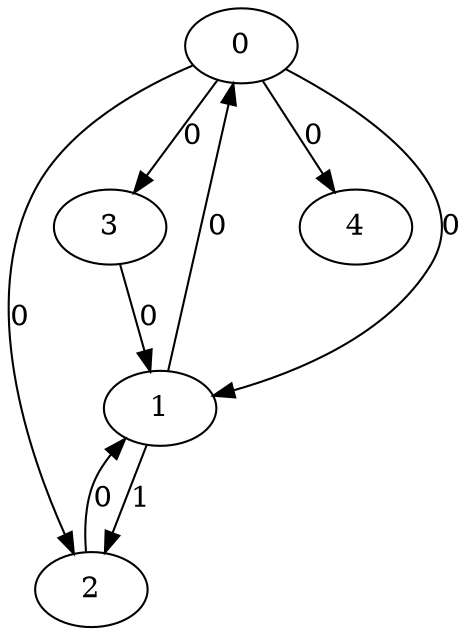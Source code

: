// Source:484 Canonical: -1 0 0 0 0 0 -1 1 -1 -1 -1 0 -1 -1 -1 -1 0 -1 -1 -1 -1 -1 -1 -1 -1
digraph HRA_from_484_graph_000 {
  0 -> 1 [label="0"];
  0 -> 2 [label="0"];
  0 -> 3 [label="0"];
  1 -> 0 [label="0"];
  1 -> 2 [label="1"];
  2 -> 1 [label="0"];
  3 -> 1 [label="0"];
  0 -> 4 [label="0"];
}

// Source:484 Canonical: -1 0 0 0 0 0 -1 1 -1 -1 -1 0 -1 -1 -1 -1 0 -1 -1 -1 0 -1 -1 -1 -1
digraph HRA_from_484_graph_001 {
  0 -> 1 [label="0"];
  0 -> 2 [label="0"];
  0 -> 3 [label="0"];
  1 -> 0 [label="0"];
  1 -> 2 [label="1"];
  2 -> 1 [label="0"];
  3 -> 1 [label="0"];
  0 -> 4 [label="0"];
  4 -> 0 [label="0"];
}

// Source:484 Canonical: -1 0 0 0 -1 0 -1 1 -1 0 -1 0 -1 -1 -1 -1 0 -1 -1 -1 -1 -1 -1 -1 -1
digraph HRA_from_484_graph_002 {
  0 -> 1 [label="0"];
  0 -> 2 [label="0"];
  0 -> 3 [label="0"];
  1 -> 0 [label="0"];
  1 -> 2 [label="1"];
  2 -> 1 [label="0"];
  3 -> 1 [label="0"];
  1 -> 4 [label="0"];
}

// Source:484 Canonical: -1 0 0 0 0 0 -1 1 -1 0 -1 0 -1 -1 -1 -1 0 -1 -1 -1 -1 -1 -1 -1 -1
digraph HRA_from_484_graph_003 {
  0 -> 1 [label="0"];
  0 -> 2 [label="0"];
  0 -> 3 [label="0"];
  1 -> 0 [label="0"];
  1 -> 2 [label="1"];
  2 -> 1 [label="0"];
  3 -> 1 [label="0"];
  0 -> 4 [label="0"];
  1 -> 4 [label="0"];
}

// Source:484 Canonical: -1 0 0 0 -1 0 -1 1 -1 0 -1 0 -1 -1 -1 -1 0 -1 -1 -1 0 -1 -1 -1 -1
digraph HRA_from_484_graph_004 {
  0 -> 1 [label="0"];
  0 -> 2 [label="0"];
  0 -> 3 [label="0"];
  1 -> 0 [label="0"];
  1 -> 2 [label="1"];
  2 -> 1 [label="0"];
  3 -> 1 [label="0"];
  4 -> 0 [label="0"];
  1 -> 4 [label="0"];
}

// Source:484 Canonical: -1 0 0 0 0 0 -1 1 -1 0 -1 0 -1 -1 -1 -1 0 -1 -1 -1 0 -1 -1 -1 -1
digraph HRA_from_484_graph_005 {
  0 -> 1 [label="0"];
  0 -> 2 [label="0"];
  0 -> 3 [label="0"];
  1 -> 0 [label="0"];
  1 -> 2 [label="1"];
  2 -> 1 [label="0"];
  3 -> 1 [label="0"];
  0 -> 4 [label="0"];
  4 -> 0 [label="0"];
  1 -> 4 [label="0"];
}

// Source:484 Canonical: -1 0 0 0 0 0 -1 1 -1 -1 -1 0 -1 -1 -1 -1 0 -1 -1 -1 -1 0 -1 -1 -1
digraph HRA_from_484_graph_006 {
  0 -> 1 [label="0"];
  0 -> 2 [label="0"];
  0 -> 3 [label="0"];
  1 -> 0 [label="0"];
  1 -> 2 [label="1"];
  2 -> 1 [label="0"];
  3 -> 1 [label="0"];
  0 -> 4 [label="0"];
  4 -> 1 [label="0"];
}

// Source:484 Canonical: -1 0 0 0 0 0 -1 1 -1 -1 -1 0 -1 -1 -1 -1 0 -1 -1 -1 0 0 -1 -1 -1
digraph HRA_from_484_graph_007 {
  0 -> 1 [label="0"];
  0 -> 2 [label="0"];
  0 -> 3 [label="0"];
  1 -> 0 [label="0"];
  1 -> 2 [label="1"];
  2 -> 1 [label="0"];
  3 -> 1 [label="0"];
  0 -> 4 [label="0"];
  4 -> 0 [label="0"];
  4 -> 1 [label="0"];
}

// Source:484 Canonical: -1 0 0 0 -1 0 -1 1 -1 0 -1 0 -1 -1 -1 -1 0 -1 -1 -1 -1 0 -1 -1 -1
digraph HRA_from_484_graph_008 {
  0 -> 1 [label="0"];
  0 -> 2 [label="0"];
  0 -> 3 [label="0"];
  1 -> 0 [label="0"];
  1 -> 2 [label="1"];
  2 -> 1 [label="0"];
  3 -> 1 [label="0"];
  1 -> 4 [label="0"];
  4 -> 1 [label="0"];
}

// Source:484 Canonical: -1 0 0 0 0 0 -1 1 -1 0 -1 0 -1 -1 -1 -1 0 -1 -1 -1 -1 0 -1 -1 -1
digraph HRA_from_484_graph_009 {
  0 -> 1 [label="0"];
  0 -> 2 [label="0"];
  0 -> 3 [label="0"];
  1 -> 0 [label="0"];
  1 -> 2 [label="1"];
  2 -> 1 [label="0"];
  3 -> 1 [label="0"];
  0 -> 4 [label="0"];
  1 -> 4 [label="0"];
  4 -> 1 [label="0"];
}

// Source:484 Canonical: -1 0 0 0 -1 0 -1 1 -1 0 -1 0 -1 -1 -1 -1 0 -1 -1 -1 0 0 -1 -1 -1
digraph HRA_from_484_graph_010 {
  0 -> 1 [label="0"];
  0 -> 2 [label="0"];
  0 -> 3 [label="0"];
  1 -> 0 [label="0"];
  1 -> 2 [label="1"];
  2 -> 1 [label="0"];
  3 -> 1 [label="0"];
  4 -> 0 [label="0"];
  1 -> 4 [label="0"];
  4 -> 1 [label="0"];
}

// Source:484 Canonical: -1 0 0 0 0 0 -1 1 -1 0 -1 0 -1 -1 -1 -1 0 -1 -1 -1 0 0 -1 -1 -1
digraph HRA_from_484_graph_011 {
  0 -> 1 [label="0"];
  0 -> 2 [label="0"];
  0 -> 3 [label="0"];
  1 -> 0 [label="0"];
  1 -> 2 [label="1"];
  2 -> 1 [label="0"];
  3 -> 1 [label="0"];
  0 -> 4 [label="0"];
  4 -> 0 [label="0"];
  1 -> 4 [label="0"];
  4 -> 1 [label="0"];
}

// Source:484 Canonical: -1 0 0 0 -1 0 -1 1 -1 -1 -1 0 -1 -1 0 -1 0 -1 -1 -1 -1 -1 -1 -1 -1
digraph HRA_from_484_graph_012 {
  0 -> 1 [label="0"];
  0 -> 2 [label="0"];
  0 -> 3 [label="0"];
  1 -> 0 [label="0"];
  1 -> 2 [label="1"];
  2 -> 1 [label="0"];
  3 -> 1 [label="0"];
  2 -> 4 [label="0"];
}

// Source:484 Canonical: -1 0 0 0 0 0 -1 1 -1 -1 -1 0 -1 -1 0 -1 0 -1 -1 -1 -1 -1 -1 -1 -1
digraph HRA_from_484_graph_013 {
  0 -> 1 [label="0"];
  0 -> 2 [label="0"];
  0 -> 3 [label="0"];
  1 -> 0 [label="0"];
  1 -> 2 [label="1"];
  2 -> 1 [label="0"];
  3 -> 1 [label="0"];
  0 -> 4 [label="0"];
  2 -> 4 [label="0"];
}

// Source:484 Canonical: -1 0 0 0 -1 0 -1 1 -1 -1 -1 0 -1 -1 0 -1 0 -1 -1 -1 0 -1 -1 -1 -1
digraph HRA_from_484_graph_014 {
  0 -> 1 [label="0"];
  0 -> 2 [label="0"];
  0 -> 3 [label="0"];
  1 -> 0 [label="0"];
  1 -> 2 [label="1"];
  2 -> 1 [label="0"];
  3 -> 1 [label="0"];
  4 -> 0 [label="0"];
  2 -> 4 [label="0"];
}

// Source:484 Canonical: -1 0 0 0 0 0 -1 1 -1 -1 -1 0 -1 -1 0 -1 0 -1 -1 -1 0 -1 -1 -1 -1
digraph HRA_from_484_graph_015 {
  0 -> 1 [label="0"];
  0 -> 2 [label="0"];
  0 -> 3 [label="0"];
  1 -> 0 [label="0"];
  1 -> 2 [label="1"];
  2 -> 1 [label="0"];
  3 -> 1 [label="0"];
  0 -> 4 [label="0"];
  4 -> 0 [label="0"];
  2 -> 4 [label="0"];
}

// Source:484 Canonical: -1 0 0 0 -1 0 -1 1 -1 0 -1 0 -1 -1 0 -1 0 -1 -1 -1 -1 -1 -1 -1 -1
digraph HRA_from_484_graph_016 {
  0 -> 1 [label="0"];
  0 -> 2 [label="0"];
  0 -> 3 [label="0"];
  1 -> 0 [label="0"];
  1 -> 2 [label="1"];
  2 -> 1 [label="0"];
  3 -> 1 [label="0"];
  1 -> 4 [label="0"];
  2 -> 4 [label="0"];
}

// Source:484 Canonical: -1 0 0 0 0 0 -1 1 -1 0 -1 0 -1 -1 0 -1 0 -1 -1 -1 -1 -1 -1 -1 -1
digraph HRA_from_484_graph_017 {
  0 -> 1 [label="0"];
  0 -> 2 [label="0"];
  0 -> 3 [label="0"];
  1 -> 0 [label="0"];
  1 -> 2 [label="1"];
  2 -> 1 [label="0"];
  3 -> 1 [label="0"];
  0 -> 4 [label="0"];
  1 -> 4 [label="0"];
  2 -> 4 [label="0"];
}

// Source:484 Canonical: -1 0 0 0 -1 0 -1 1 -1 0 -1 0 -1 -1 0 -1 0 -1 -1 -1 0 -1 -1 -1 -1
digraph HRA_from_484_graph_018 {
  0 -> 1 [label="0"];
  0 -> 2 [label="0"];
  0 -> 3 [label="0"];
  1 -> 0 [label="0"];
  1 -> 2 [label="1"];
  2 -> 1 [label="0"];
  3 -> 1 [label="0"];
  4 -> 0 [label="0"];
  1 -> 4 [label="0"];
  2 -> 4 [label="0"];
}

// Source:484 Canonical: -1 0 0 0 0 0 -1 1 -1 0 -1 0 -1 -1 0 -1 0 -1 -1 -1 0 -1 -1 -1 -1
digraph HRA_from_484_graph_019 {
  0 -> 1 [label="0"];
  0 -> 2 [label="0"];
  0 -> 3 [label="0"];
  1 -> 0 [label="0"];
  1 -> 2 [label="1"];
  2 -> 1 [label="0"];
  3 -> 1 [label="0"];
  0 -> 4 [label="0"];
  4 -> 0 [label="0"];
  1 -> 4 [label="0"];
  2 -> 4 [label="0"];
}

// Source:484 Canonical: -1 0 0 0 -1 0 -1 1 -1 -1 -1 0 -1 -1 0 -1 0 -1 -1 -1 -1 0 -1 -1 -1
digraph HRA_from_484_graph_020 {
  0 -> 1 [label="0"];
  0 -> 2 [label="0"];
  0 -> 3 [label="0"];
  1 -> 0 [label="0"];
  1 -> 2 [label="1"];
  2 -> 1 [label="0"];
  3 -> 1 [label="0"];
  4 -> 1 [label="0"];
  2 -> 4 [label="0"];
}

// Source:484 Canonical: -1 0 0 0 0 0 -1 1 -1 -1 -1 0 -1 -1 0 -1 0 -1 -1 -1 -1 0 -1 -1 -1
digraph HRA_from_484_graph_021 {
  0 -> 1 [label="0"];
  0 -> 2 [label="0"];
  0 -> 3 [label="0"];
  1 -> 0 [label="0"];
  1 -> 2 [label="1"];
  2 -> 1 [label="0"];
  3 -> 1 [label="0"];
  0 -> 4 [label="0"];
  4 -> 1 [label="0"];
  2 -> 4 [label="0"];
}

// Source:484 Canonical: -1 0 0 0 -1 0 -1 1 -1 -1 -1 0 -1 -1 0 -1 0 -1 -1 -1 0 0 -1 -1 -1
digraph HRA_from_484_graph_022 {
  0 -> 1 [label="0"];
  0 -> 2 [label="0"];
  0 -> 3 [label="0"];
  1 -> 0 [label="0"];
  1 -> 2 [label="1"];
  2 -> 1 [label="0"];
  3 -> 1 [label="0"];
  4 -> 0 [label="0"];
  4 -> 1 [label="0"];
  2 -> 4 [label="0"];
}

// Source:484 Canonical: -1 0 0 0 0 0 -1 1 -1 -1 -1 0 -1 -1 0 -1 0 -1 -1 -1 0 0 -1 -1 -1
digraph HRA_from_484_graph_023 {
  0 -> 1 [label="0"];
  0 -> 2 [label="0"];
  0 -> 3 [label="0"];
  1 -> 0 [label="0"];
  1 -> 2 [label="1"];
  2 -> 1 [label="0"];
  3 -> 1 [label="0"];
  0 -> 4 [label="0"];
  4 -> 0 [label="0"];
  4 -> 1 [label="0"];
  2 -> 4 [label="0"];
}

// Source:484 Canonical: -1 0 0 0 -1 0 -1 1 -1 0 -1 0 -1 -1 0 -1 0 -1 -1 -1 -1 0 -1 -1 -1
digraph HRA_from_484_graph_024 {
  0 -> 1 [label="0"];
  0 -> 2 [label="0"];
  0 -> 3 [label="0"];
  1 -> 0 [label="0"];
  1 -> 2 [label="1"];
  2 -> 1 [label="0"];
  3 -> 1 [label="0"];
  1 -> 4 [label="0"];
  4 -> 1 [label="0"];
  2 -> 4 [label="0"];
}

// Source:484 Canonical: -1 0 0 0 0 0 -1 1 -1 0 -1 0 -1 -1 0 -1 0 -1 -1 -1 -1 0 -1 -1 -1
digraph HRA_from_484_graph_025 {
  0 -> 1 [label="0"];
  0 -> 2 [label="0"];
  0 -> 3 [label="0"];
  1 -> 0 [label="0"];
  1 -> 2 [label="1"];
  2 -> 1 [label="0"];
  3 -> 1 [label="0"];
  0 -> 4 [label="0"];
  1 -> 4 [label="0"];
  4 -> 1 [label="0"];
  2 -> 4 [label="0"];
}

// Source:484 Canonical: -1 0 0 0 -1 0 -1 1 -1 0 -1 0 -1 -1 0 -1 0 -1 -1 -1 0 0 -1 -1 -1
digraph HRA_from_484_graph_026 {
  0 -> 1 [label="0"];
  0 -> 2 [label="0"];
  0 -> 3 [label="0"];
  1 -> 0 [label="0"];
  1 -> 2 [label="1"];
  2 -> 1 [label="0"];
  3 -> 1 [label="0"];
  4 -> 0 [label="0"];
  1 -> 4 [label="0"];
  4 -> 1 [label="0"];
  2 -> 4 [label="0"];
}

// Source:484 Canonical: -1 0 0 0 0 0 -1 1 -1 0 -1 0 -1 -1 0 -1 0 -1 -1 -1 0 0 -1 -1 -1
digraph HRA_from_484_graph_027 {
  0 -> 1 [label="0"];
  0 -> 2 [label="0"];
  0 -> 3 [label="0"];
  1 -> 0 [label="0"];
  1 -> 2 [label="1"];
  2 -> 1 [label="0"];
  3 -> 1 [label="0"];
  0 -> 4 [label="0"];
  4 -> 0 [label="0"];
  1 -> 4 [label="0"];
  4 -> 1 [label="0"];
  2 -> 4 [label="0"];
}

// Source:484 Canonical: -1 0 0 0 0 0 -1 1 -1 -1 -1 0 -1 -1 -1 -1 0 -1 -1 -1 -1 -1 0 -1 -1
digraph HRA_from_484_graph_028 {
  0 -> 1 [label="0"];
  0 -> 2 [label="0"];
  0 -> 3 [label="0"];
  1 -> 0 [label="0"];
  1 -> 2 [label="1"];
  2 -> 1 [label="0"];
  3 -> 1 [label="0"];
  0 -> 4 [label="0"];
  4 -> 2 [label="0"];
}

// Source:484 Canonical: -1 0 0 0 0 0 -1 1 -1 -1 -1 0 -1 -1 -1 -1 0 -1 -1 -1 0 -1 0 -1 -1
digraph HRA_from_484_graph_029 {
  0 -> 1 [label="0"];
  0 -> 2 [label="0"];
  0 -> 3 [label="0"];
  1 -> 0 [label="0"];
  1 -> 2 [label="1"];
  2 -> 1 [label="0"];
  3 -> 1 [label="0"];
  0 -> 4 [label="0"];
  4 -> 0 [label="0"];
  4 -> 2 [label="0"];
}

// Source:484 Canonical: -1 0 0 0 -1 0 -1 1 -1 0 -1 0 -1 -1 -1 -1 0 -1 -1 -1 -1 -1 0 -1 -1
digraph HRA_from_484_graph_030 {
  0 -> 1 [label="0"];
  0 -> 2 [label="0"];
  0 -> 3 [label="0"];
  1 -> 0 [label="0"];
  1 -> 2 [label="1"];
  2 -> 1 [label="0"];
  3 -> 1 [label="0"];
  1 -> 4 [label="0"];
  4 -> 2 [label="0"];
}

// Source:484 Canonical: -1 0 0 0 0 0 -1 1 -1 0 -1 0 -1 -1 -1 -1 0 -1 -1 -1 -1 -1 0 -1 -1
digraph HRA_from_484_graph_031 {
  0 -> 1 [label="0"];
  0 -> 2 [label="0"];
  0 -> 3 [label="0"];
  1 -> 0 [label="0"];
  1 -> 2 [label="1"];
  2 -> 1 [label="0"];
  3 -> 1 [label="0"];
  0 -> 4 [label="0"];
  1 -> 4 [label="0"];
  4 -> 2 [label="0"];
}

// Source:484 Canonical: -1 0 0 0 -1 0 -1 1 -1 0 -1 0 -1 -1 -1 -1 0 -1 -1 -1 0 -1 0 -1 -1
digraph HRA_from_484_graph_032 {
  0 -> 1 [label="0"];
  0 -> 2 [label="0"];
  0 -> 3 [label="0"];
  1 -> 0 [label="0"];
  1 -> 2 [label="1"];
  2 -> 1 [label="0"];
  3 -> 1 [label="0"];
  4 -> 0 [label="0"];
  1 -> 4 [label="0"];
  4 -> 2 [label="0"];
}

// Source:484 Canonical: -1 0 0 0 0 0 -1 1 -1 0 -1 0 -1 -1 -1 -1 0 -1 -1 -1 0 -1 0 -1 -1
digraph HRA_from_484_graph_033 {
  0 -> 1 [label="0"];
  0 -> 2 [label="0"];
  0 -> 3 [label="0"];
  1 -> 0 [label="0"];
  1 -> 2 [label="1"];
  2 -> 1 [label="0"];
  3 -> 1 [label="0"];
  0 -> 4 [label="0"];
  4 -> 0 [label="0"];
  1 -> 4 [label="0"];
  4 -> 2 [label="0"];
}

// Source:484 Canonical: -1 0 0 0 0 0 -1 1 -1 -1 -1 0 -1 -1 -1 -1 0 -1 -1 -1 -1 0 0 -1 -1
digraph HRA_from_484_graph_034 {
  0 -> 1 [label="0"];
  0 -> 2 [label="0"];
  0 -> 3 [label="0"];
  1 -> 0 [label="0"];
  1 -> 2 [label="1"];
  2 -> 1 [label="0"];
  3 -> 1 [label="0"];
  0 -> 4 [label="0"];
  4 -> 1 [label="0"];
  4 -> 2 [label="0"];
}

// Source:484 Canonical: -1 0 0 0 0 0 -1 1 -1 -1 -1 0 -1 -1 -1 -1 0 -1 -1 -1 0 0 0 -1 -1
digraph HRA_from_484_graph_035 {
  0 -> 1 [label="0"];
  0 -> 2 [label="0"];
  0 -> 3 [label="0"];
  1 -> 0 [label="0"];
  1 -> 2 [label="1"];
  2 -> 1 [label="0"];
  3 -> 1 [label="0"];
  0 -> 4 [label="0"];
  4 -> 0 [label="0"];
  4 -> 1 [label="0"];
  4 -> 2 [label="0"];
}

// Source:484 Canonical: -1 0 0 0 -1 0 -1 1 -1 0 -1 0 -1 -1 -1 -1 0 -1 -1 -1 -1 0 0 -1 -1
digraph HRA_from_484_graph_036 {
  0 -> 1 [label="0"];
  0 -> 2 [label="0"];
  0 -> 3 [label="0"];
  1 -> 0 [label="0"];
  1 -> 2 [label="1"];
  2 -> 1 [label="0"];
  3 -> 1 [label="0"];
  1 -> 4 [label="0"];
  4 -> 1 [label="0"];
  4 -> 2 [label="0"];
}

// Source:484 Canonical: -1 0 0 0 0 0 -1 1 -1 0 -1 0 -1 -1 -1 -1 0 -1 -1 -1 -1 0 0 -1 -1
digraph HRA_from_484_graph_037 {
  0 -> 1 [label="0"];
  0 -> 2 [label="0"];
  0 -> 3 [label="0"];
  1 -> 0 [label="0"];
  1 -> 2 [label="1"];
  2 -> 1 [label="0"];
  3 -> 1 [label="0"];
  0 -> 4 [label="0"];
  1 -> 4 [label="0"];
  4 -> 1 [label="0"];
  4 -> 2 [label="0"];
}

// Source:484 Canonical: -1 0 0 0 -1 0 -1 1 -1 0 -1 0 -1 -1 -1 -1 0 -1 -1 -1 0 0 0 -1 -1
digraph HRA_from_484_graph_038 {
  0 -> 1 [label="0"];
  0 -> 2 [label="0"];
  0 -> 3 [label="0"];
  1 -> 0 [label="0"];
  1 -> 2 [label="1"];
  2 -> 1 [label="0"];
  3 -> 1 [label="0"];
  4 -> 0 [label="0"];
  1 -> 4 [label="0"];
  4 -> 1 [label="0"];
  4 -> 2 [label="0"];
}

// Source:484 Canonical: -1 0 0 0 0 0 -1 1 -1 0 -1 0 -1 -1 -1 -1 0 -1 -1 -1 0 0 0 -1 -1
digraph HRA_from_484_graph_039 {
  0 -> 1 [label="0"];
  0 -> 2 [label="0"];
  0 -> 3 [label="0"];
  1 -> 0 [label="0"];
  1 -> 2 [label="1"];
  2 -> 1 [label="0"];
  3 -> 1 [label="0"];
  0 -> 4 [label="0"];
  4 -> 0 [label="0"];
  1 -> 4 [label="0"];
  4 -> 1 [label="0"];
  4 -> 2 [label="0"];
}

// Source:484 Canonical: -1 0 0 0 -1 0 -1 1 -1 -1 -1 0 -1 -1 0 -1 0 -1 -1 -1 -1 -1 0 -1 -1
digraph HRA_from_484_graph_040 {
  0 -> 1 [label="0"];
  0 -> 2 [label="0"];
  0 -> 3 [label="0"];
  1 -> 0 [label="0"];
  1 -> 2 [label="1"];
  2 -> 1 [label="0"];
  3 -> 1 [label="0"];
  2 -> 4 [label="0"];
  4 -> 2 [label="0"];
}

// Source:484 Canonical: -1 0 0 0 0 0 -1 1 -1 -1 -1 0 -1 -1 0 -1 0 -1 -1 -1 -1 -1 0 -1 -1
digraph HRA_from_484_graph_041 {
  0 -> 1 [label="0"];
  0 -> 2 [label="0"];
  0 -> 3 [label="0"];
  1 -> 0 [label="0"];
  1 -> 2 [label="1"];
  2 -> 1 [label="0"];
  3 -> 1 [label="0"];
  0 -> 4 [label="0"];
  2 -> 4 [label="0"];
  4 -> 2 [label="0"];
}

// Source:484 Canonical: -1 0 0 0 -1 0 -1 1 -1 -1 -1 0 -1 -1 0 -1 0 -1 -1 -1 0 -1 0 -1 -1
digraph HRA_from_484_graph_042 {
  0 -> 1 [label="0"];
  0 -> 2 [label="0"];
  0 -> 3 [label="0"];
  1 -> 0 [label="0"];
  1 -> 2 [label="1"];
  2 -> 1 [label="0"];
  3 -> 1 [label="0"];
  4 -> 0 [label="0"];
  2 -> 4 [label="0"];
  4 -> 2 [label="0"];
}

// Source:484 Canonical: -1 0 0 0 0 0 -1 1 -1 -1 -1 0 -1 -1 0 -1 0 -1 -1 -1 0 -1 0 -1 -1
digraph HRA_from_484_graph_043 {
  0 -> 1 [label="0"];
  0 -> 2 [label="0"];
  0 -> 3 [label="0"];
  1 -> 0 [label="0"];
  1 -> 2 [label="1"];
  2 -> 1 [label="0"];
  3 -> 1 [label="0"];
  0 -> 4 [label="0"];
  4 -> 0 [label="0"];
  2 -> 4 [label="0"];
  4 -> 2 [label="0"];
}

// Source:484 Canonical: -1 0 0 0 -1 0 -1 1 -1 0 -1 0 -1 -1 0 -1 0 -1 -1 -1 -1 -1 0 -1 -1
digraph HRA_from_484_graph_044 {
  0 -> 1 [label="0"];
  0 -> 2 [label="0"];
  0 -> 3 [label="0"];
  1 -> 0 [label="0"];
  1 -> 2 [label="1"];
  2 -> 1 [label="0"];
  3 -> 1 [label="0"];
  1 -> 4 [label="0"];
  2 -> 4 [label="0"];
  4 -> 2 [label="0"];
}

// Source:484 Canonical: -1 0 0 0 0 0 -1 1 -1 0 -1 0 -1 -1 0 -1 0 -1 -1 -1 -1 -1 0 -1 -1
digraph HRA_from_484_graph_045 {
  0 -> 1 [label="0"];
  0 -> 2 [label="0"];
  0 -> 3 [label="0"];
  1 -> 0 [label="0"];
  1 -> 2 [label="1"];
  2 -> 1 [label="0"];
  3 -> 1 [label="0"];
  0 -> 4 [label="0"];
  1 -> 4 [label="0"];
  2 -> 4 [label="0"];
  4 -> 2 [label="0"];
}

// Source:484 Canonical: -1 0 0 0 -1 0 -1 1 -1 0 -1 0 -1 -1 0 -1 0 -1 -1 -1 0 -1 0 -1 -1
digraph HRA_from_484_graph_046 {
  0 -> 1 [label="0"];
  0 -> 2 [label="0"];
  0 -> 3 [label="0"];
  1 -> 0 [label="0"];
  1 -> 2 [label="1"];
  2 -> 1 [label="0"];
  3 -> 1 [label="0"];
  4 -> 0 [label="0"];
  1 -> 4 [label="0"];
  2 -> 4 [label="0"];
  4 -> 2 [label="0"];
}

// Source:484 Canonical: -1 0 0 0 0 0 -1 1 -1 0 -1 0 -1 -1 0 -1 0 -1 -1 -1 0 -1 0 -1 -1
digraph HRA_from_484_graph_047 {
  0 -> 1 [label="0"];
  0 -> 2 [label="0"];
  0 -> 3 [label="0"];
  1 -> 0 [label="0"];
  1 -> 2 [label="1"];
  2 -> 1 [label="0"];
  3 -> 1 [label="0"];
  0 -> 4 [label="0"];
  4 -> 0 [label="0"];
  1 -> 4 [label="0"];
  2 -> 4 [label="0"];
  4 -> 2 [label="0"];
}

// Source:484 Canonical: -1 0 0 0 -1 0 -1 1 -1 -1 -1 0 -1 -1 0 -1 0 -1 -1 -1 -1 0 0 -1 -1
digraph HRA_from_484_graph_048 {
  0 -> 1 [label="0"];
  0 -> 2 [label="0"];
  0 -> 3 [label="0"];
  1 -> 0 [label="0"];
  1 -> 2 [label="1"];
  2 -> 1 [label="0"];
  3 -> 1 [label="0"];
  4 -> 1 [label="0"];
  2 -> 4 [label="0"];
  4 -> 2 [label="0"];
}

// Source:484 Canonical: -1 0 0 0 0 0 -1 1 -1 -1 -1 0 -1 -1 0 -1 0 -1 -1 -1 -1 0 0 -1 -1
digraph HRA_from_484_graph_049 {
  0 -> 1 [label="0"];
  0 -> 2 [label="0"];
  0 -> 3 [label="0"];
  1 -> 0 [label="0"];
  1 -> 2 [label="1"];
  2 -> 1 [label="0"];
  3 -> 1 [label="0"];
  0 -> 4 [label="0"];
  4 -> 1 [label="0"];
  2 -> 4 [label="0"];
  4 -> 2 [label="0"];
}

// Source:484 Canonical: -1 0 0 0 -1 0 -1 1 -1 -1 -1 0 -1 -1 0 -1 0 -1 -1 -1 0 0 0 -1 -1
digraph HRA_from_484_graph_050 {
  0 -> 1 [label="0"];
  0 -> 2 [label="0"];
  0 -> 3 [label="0"];
  1 -> 0 [label="0"];
  1 -> 2 [label="1"];
  2 -> 1 [label="0"];
  3 -> 1 [label="0"];
  4 -> 0 [label="0"];
  4 -> 1 [label="0"];
  2 -> 4 [label="0"];
  4 -> 2 [label="0"];
}

// Source:484 Canonical: -1 0 0 0 0 0 -1 1 -1 -1 -1 0 -1 -1 0 -1 0 -1 -1 -1 0 0 0 -1 -1
digraph HRA_from_484_graph_051 {
  0 -> 1 [label="0"];
  0 -> 2 [label="0"];
  0 -> 3 [label="0"];
  1 -> 0 [label="0"];
  1 -> 2 [label="1"];
  2 -> 1 [label="0"];
  3 -> 1 [label="0"];
  0 -> 4 [label="0"];
  4 -> 0 [label="0"];
  4 -> 1 [label="0"];
  2 -> 4 [label="0"];
  4 -> 2 [label="0"];
}

// Source:484 Canonical: -1 0 0 0 -1 0 -1 1 -1 0 -1 0 -1 -1 0 -1 0 -1 -1 -1 -1 0 0 -1 -1
digraph HRA_from_484_graph_052 {
  0 -> 1 [label="0"];
  0 -> 2 [label="0"];
  0 -> 3 [label="0"];
  1 -> 0 [label="0"];
  1 -> 2 [label="1"];
  2 -> 1 [label="0"];
  3 -> 1 [label="0"];
  1 -> 4 [label="0"];
  4 -> 1 [label="0"];
  2 -> 4 [label="0"];
  4 -> 2 [label="0"];
}

// Source:484 Canonical: -1 0 0 0 0 0 -1 1 -1 0 -1 0 -1 -1 0 -1 0 -1 -1 -1 -1 0 0 -1 -1
digraph HRA_from_484_graph_053 {
  0 -> 1 [label="0"];
  0 -> 2 [label="0"];
  0 -> 3 [label="0"];
  1 -> 0 [label="0"];
  1 -> 2 [label="1"];
  2 -> 1 [label="0"];
  3 -> 1 [label="0"];
  0 -> 4 [label="0"];
  1 -> 4 [label="0"];
  4 -> 1 [label="0"];
  2 -> 4 [label="0"];
  4 -> 2 [label="0"];
}

// Source:484 Canonical: -1 0 0 0 -1 0 -1 1 -1 0 -1 0 -1 -1 0 -1 0 -1 -1 -1 0 0 0 -1 -1
digraph HRA_from_484_graph_054 {
  0 -> 1 [label="0"];
  0 -> 2 [label="0"];
  0 -> 3 [label="0"];
  1 -> 0 [label="0"];
  1 -> 2 [label="1"];
  2 -> 1 [label="0"];
  3 -> 1 [label="0"];
  4 -> 0 [label="0"];
  1 -> 4 [label="0"];
  4 -> 1 [label="0"];
  2 -> 4 [label="0"];
  4 -> 2 [label="0"];
}

// Source:484 Canonical: -1 0 0 0 0 0 -1 1 -1 0 -1 0 -1 -1 0 -1 0 -1 -1 -1 0 0 0 -1 -1
digraph HRA_from_484_graph_055 {
  0 -> 1 [label="0"];
  0 -> 2 [label="0"];
  0 -> 3 [label="0"];
  1 -> 0 [label="0"];
  1 -> 2 [label="1"];
  2 -> 1 [label="0"];
  3 -> 1 [label="0"];
  0 -> 4 [label="0"];
  4 -> 0 [label="0"];
  1 -> 4 [label="0"];
  4 -> 1 [label="0"];
  2 -> 4 [label="0"];
  4 -> 2 [label="0"];
}

// Source:484 Canonical: -1 0 0 0 -1 0 -1 1 -1 -1 -1 0 -1 -1 -1 -1 0 -1 -1 0 -1 -1 -1 -1 -1
digraph HRA_from_484_graph_056 {
  0 -> 1 [label="0"];
  0 -> 2 [label="0"];
  0 -> 3 [label="0"];
  1 -> 0 [label="0"];
  1 -> 2 [label="1"];
  2 -> 1 [label="0"];
  3 -> 1 [label="0"];
  3 -> 4 [label="0"];
}

// Source:484 Canonical: -1 0 0 0 0 0 -1 1 -1 -1 -1 0 -1 -1 -1 -1 0 -1 -1 0 -1 -1 -1 -1 -1
digraph HRA_from_484_graph_057 {
  0 -> 1 [label="0"];
  0 -> 2 [label="0"];
  0 -> 3 [label="0"];
  1 -> 0 [label="0"];
  1 -> 2 [label="1"];
  2 -> 1 [label="0"];
  3 -> 1 [label="0"];
  0 -> 4 [label="0"];
  3 -> 4 [label="0"];
}

// Source:484 Canonical: -1 0 0 0 -1 0 -1 1 -1 -1 -1 0 -1 -1 -1 -1 0 -1 -1 0 0 -1 -1 -1 -1
digraph HRA_from_484_graph_058 {
  0 -> 1 [label="0"];
  0 -> 2 [label="0"];
  0 -> 3 [label="0"];
  1 -> 0 [label="0"];
  1 -> 2 [label="1"];
  2 -> 1 [label="0"];
  3 -> 1 [label="0"];
  4 -> 0 [label="0"];
  3 -> 4 [label="0"];
}

// Source:484 Canonical: -1 0 0 0 0 0 -1 1 -1 -1 -1 0 -1 -1 -1 -1 0 -1 -1 0 0 -1 -1 -1 -1
digraph HRA_from_484_graph_059 {
  0 -> 1 [label="0"];
  0 -> 2 [label="0"];
  0 -> 3 [label="0"];
  1 -> 0 [label="0"];
  1 -> 2 [label="1"];
  2 -> 1 [label="0"];
  3 -> 1 [label="0"];
  0 -> 4 [label="0"];
  4 -> 0 [label="0"];
  3 -> 4 [label="0"];
}

// Source:484 Canonical: -1 0 0 0 -1 0 -1 1 -1 0 -1 0 -1 -1 -1 -1 0 -1 -1 0 -1 -1 -1 -1 -1
digraph HRA_from_484_graph_060 {
  0 -> 1 [label="0"];
  0 -> 2 [label="0"];
  0 -> 3 [label="0"];
  1 -> 0 [label="0"];
  1 -> 2 [label="1"];
  2 -> 1 [label="0"];
  3 -> 1 [label="0"];
  1 -> 4 [label="0"];
  3 -> 4 [label="0"];
}

// Source:484 Canonical: -1 0 0 0 0 0 -1 1 -1 0 -1 0 -1 -1 -1 -1 0 -1 -1 0 -1 -1 -1 -1 -1
digraph HRA_from_484_graph_061 {
  0 -> 1 [label="0"];
  0 -> 2 [label="0"];
  0 -> 3 [label="0"];
  1 -> 0 [label="0"];
  1 -> 2 [label="1"];
  2 -> 1 [label="0"];
  3 -> 1 [label="0"];
  0 -> 4 [label="0"];
  1 -> 4 [label="0"];
  3 -> 4 [label="0"];
}

// Source:484 Canonical: -1 0 0 0 -1 0 -1 1 -1 0 -1 0 -1 -1 -1 -1 0 -1 -1 0 0 -1 -1 -1 -1
digraph HRA_from_484_graph_062 {
  0 -> 1 [label="0"];
  0 -> 2 [label="0"];
  0 -> 3 [label="0"];
  1 -> 0 [label="0"];
  1 -> 2 [label="1"];
  2 -> 1 [label="0"];
  3 -> 1 [label="0"];
  4 -> 0 [label="0"];
  1 -> 4 [label="0"];
  3 -> 4 [label="0"];
}

// Source:484 Canonical: -1 0 0 0 0 0 -1 1 -1 0 -1 0 -1 -1 -1 -1 0 -1 -1 0 0 -1 -1 -1 -1
digraph HRA_from_484_graph_063 {
  0 -> 1 [label="0"];
  0 -> 2 [label="0"];
  0 -> 3 [label="0"];
  1 -> 0 [label="0"];
  1 -> 2 [label="1"];
  2 -> 1 [label="0"];
  3 -> 1 [label="0"];
  0 -> 4 [label="0"];
  4 -> 0 [label="0"];
  1 -> 4 [label="0"];
  3 -> 4 [label="0"];
}

// Source:484 Canonical: -1 0 0 0 -1 0 -1 1 -1 -1 -1 0 -1 -1 -1 -1 0 -1 -1 0 -1 0 -1 -1 -1
digraph HRA_from_484_graph_064 {
  0 -> 1 [label="0"];
  0 -> 2 [label="0"];
  0 -> 3 [label="0"];
  1 -> 0 [label="0"];
  1 -> 2 [label="1"];
  2 -> 1 [label="0"];
  3 -> 1 [label="0"];
  4 -> 1 [label="0"];
  3 -> 4 [label="0"];
}

// Source:484 Canonical: -1 0 0 0 0 0 -1 1 -1 -1 -1 0 -1 -1 -1 -1 0 -1 -1 0 -1 0 -1 -1 -1
digraph HRA_from_484_graph_065 {
  0 -> 1 [label="0"];
  0 -> 2 [label="0"];
  0 -> 3 [label="0"];
  1 -> 0 [label="0"];
  1 -> 2 [label="1"];
  2 -> 1 [label="0"];
  3 -> 1 [label="0"];
  0 -> 4 [label="0"];
  4 -> 1 [label="0"];
  3 -> 4 [label="0"];
}

// Source:484 Canonical: -1 0 0 0 -1 0 -1 1 -1 -1 -1 0 -1 -1 -1 -1 0 -1 -1 0 0 0 -1 -1 -1
digraph HRA_from_484_graph_066 {
  0 -> 1 [label="0"];
  0 -> 2 [label="0"];
  0 -> 3 [label="0"];
  1 -> 0 [label="0"];
  1 -> 2 [label="1"];
  2 -> 1 [label="0"];
  3 -> 1 [label="0"];
  4 -> 0 [label="0"];
  4 -> 1 [label="0"];
  3 -> 4 [label="0"];
}

// Source:484 Canonical: -1 0 0 0 0 0 -1 1 -1 -1 -1 0 -1 -1 -1 -1 0 -1 -1 0 0 0 -1 -1 -1
digraph HRA_from_484_graph_067 {
  0 -> 1 [label="0"];
  0 -> 2 [label="0"];
  0 -> 3 [label="0"];
  1 -> 0 [label="0"];
  1 -> 2 [label="1"];
  2 -> 1 [label="0"];
  3 -> 1 [label="0"];
  0 -> 4 [label="0"];
  4 -> 0 [label="0"];
  4 -> 1 [label="0"];
  3 -> 4 [label="0"];
}

// Source:484 Canonical: -1 0 0 0 -1 0 -1 1 -1 0 -1 0 -1 -1 -1 -1 0 -1 -1 0 -1 0 -1 -1 -1
digraph HRA_from_484_graph_068 {
  0 -> 1 [label="0"];
  0 -> 2 [label="0"];
  0 -> 3 [label="0"];
  1 -> 0 [label="0"];
  1 -> 2 [label="1"];
  2 -> 1 [label="0"];
  3 -> 1 [label="0"];
  1 -> 4 [label="0"];
  4 -> 1 [label="0"];
  3 -> 4 [label="0"];
}

// Source:484 Canonical: -1 0 0 0 0 0 -1 1 -1 0 -1 0 -1 -1 -1 -1 0 -1 -1 0 -1 0 -1 -1 -1
digraph HRA_from_484_graph_069 {
  0 -> 1 [label="0"];
  0 -> 2 [label="0"];
  0 -> 3 [label="0"];
  1 -> 0 [label="0"];
  1 -> 2 [label="1"];
  2 -> 1 [label="0"];
  3 -> 1 [label="0"];
  0 -> 4 [label="0"];
  1 -> 4 [label="0"];
  4 -> 1 [label="0"];
  3 -> 4 [label="0"];
}

// Source:484 Canonical: -1 0 0 0 -1 0 -1 1 -1 0 -1 0 -1 -1 -1 -1 0 -1 -1 0 0 0 -1 -1 -1
digraph HRA_from_484_graph_070 {
  0 -> 1 [label="0"];
  0 -> 2 [label="0"];
  0 -> 3 [label="0"];
  1 -> 0 [label="0"];
  1 -> 2 [label="1"];
  2 -> 1 [label="0"];
  3 -> 1 [label="0"];
  4 -> 0 [label="0"];
  1 -> 4 [label="0"];
  4 -> 1 [label="0"];
  3 -> 4 [label="0"];
}

// Source:484 Canonical: -1 0 0 0 0 0 -1 1 -1 0 -1 0 -1 -1 -1 -1 0 -1 -1 0 0 0 -1 -1 -1
digraph HRA_from_484_graph_071 {
  0 -> 1 [label="0"];
  0 -> 2 [label="0"];
  0 -> 3 [label="0"];
  1 -> 0 [label="0"];
  1 -> 2 [label="1"];
  2 -> 1 [label="0"];
  3 -> 1 [label="0"];
  0 -> 4 [label="0"];
  4 -> 0 [label="0"];
  1 -> 4 [label="0"];
  4 -> 1 [label="0"];
  3 -> 4 [label="0"];
}

// Source:484 Canonical: -1 0 0 0 -1 0 -1 1 -1 -1 -1 0 -1 -1 0 -1 0 -1 -1 0 -1 -1 -1 -1 -1
digraph HRA_from_484_graph_072 {
  0 -> 1 [label="0"];
  0 -> 2 [label="0"];
  0 -> 3 [label="0"];
  1 -> 0 [label="0"];
  1 -> 2 [label="1"];
  2 -> 1 [label="0"];
  3 -> 1 [label="0"];
  2 -> 4 [label="0"];
  3 -> 4 [label="0"];
}

// Source:484 Canonical: -1 0 0 0 0 0 -1 1 -1 -1 -1 0 -1 -1 0 -1 0 -1 -1 0 -1 -1 -1 -1 -1
digraph HRA_from_484_graph_073 {
  0 -> 1 [label="0"];
  0 -> 2 [label="0"];
  0 -> 3 [label="0"];
  1 -> 0 [label="0"];
  1 -> 2 [label="1"];
  2 -> 1 [label="0"];
  3 -> 1 [label="0"];
  0 -> 4 [label="0"];
  2 -> 4 [label="0"];
  3 -> 4 [label="0"];
}

// Source:484 Canonical: -1 0 0 0 -1 0 -1 1 -1 -1 -1 0 -1 -1 0 -1 0 -1 -1 0 0 -1 -1 -1 -1
digraph HRA_from_484_graph_074 {
  0 -> 1 [label="0"];
  0 -> 2 [label="0"];
  0 -> 3 [label="0"];
  1 -> 0 [label="0"];
  1 -> 2 [label="1"];
  2 -> 1 [label="0"];
  3 -> 1 [label="0"];
  4 -> 0 [label="0"];
  2 -> 4 [label="0"];
  3 -> 4 [label="0"];
}

// Source:484 Canonical: -1 0 0 0 0 0 -1 1 -1 -1 -1 0 -1 -1 0 -1 0 -1 -1 0 0 -1 -1 -1 -1
digraph HRA_from_484_graph_075 {
  0 -> 1 [label="0"];
  0 -> 2 [label="0"];
  0 -> 3 [label="0"];
  1 -> 0 [label="0"];
  1 -> 2 [label="1"];
  2 -> 1 [label="0"];
  3 -> 1 [label="0"];
  0 -> 4 [label="0"];
  4 -> 0 [label="0"];
  2 -> 4 [label="0"];
  3 -> 4 [label="0"];
}

// Source:484 Canonical: -1 0 0 0 -1 0 -1 1 -1 0 -1 0 -1 -1 0 -1 0 -1 -1 0 -1 -1 -1 -1 -1
digraph HRA_from_484_graph_076 {
  0 -> 1 [label="0"];
  0 -> 2 [label="0"];
  0 -> 3 [label="0"];
  1 -> 0 [label="0"];
  1 -> 2 [label="1"];
  2 -> 1 [label="0"];
  3 -> 1 [label="0"];
  1 -> 4 [label="0"];
  2 -> 4 [label="0"];
  3 -> 4 [label="0"];
}

// Source:484 Canonical: -1 0 0 0 0 0 -1 1 -1 0 -1 0 -1 -1 0 -1 0 -1 -1 0 -1 -1 -1 -1 -1
digraph HRA_from_484_graph_077 {
  0 -> 1 [label="0"];
  0 -> 2 [label="0"];
  0 -> 3 [label="0"];
  1 -> 0 [label="0"];
  1 -> 2 [label="1"];
  2 -> 1 [label="0"];
  3 -> 1 [label="0"];
  0 -> 4 [label="0"];
  1 -> 4 [label="0"];
  2 -> 4 [label="0"];
  3 -> 4 [label="0"];
}

// Source:484 Canonical: -1 0 0 0 -1 0 -1 1 -1 0 -1 0 -1 -1 0 -1 0 -1 -1 0 0 -1 -1 -1 -1
digraph HRA_from_484_graph_078 {
  0 -> 1 [label="0"];
  0 -> 2 [label="0"];
  0 -> 3 [label="0"];
  1 -> 0 [label="0"];
  1 -> 2 [label="1"];
  2 -> 1 [label="0"];
  3 -> 1 [label="0"];
  4 -> 0 [label="0"];
  1 -> 4 [label="0"];
  2 -> 4 [label="0"];
  3 -> 4 [label="0"];
}

// Source:484 Canonical: -1 0 0 0 0 0 -1 1 -1 0 -1 0 -1 -1 0 -1 0 -1 -1 0 0 -1 -1 -1 -1
digraph HRA_from_484_graph_079 {
  0 -> 1 [label="0"];
  0 -> 2 [label="0"];
  0 -> 3 [label="0"];
  1 -> 0 [label="0"];
  1 -> 2 [label="1"];
  2 -> 1 [label="0"];
  3 -> 1 [label="0"];
  0 -> 4 [label="0"];
  4 -> 0 [label="0"];
  1 -> 4 [label="0"];
  2 -> 4 [label="0"];
  3 -> 4 [label="0"];
}

// Source:484 Canonical: -1 0 0 0 -1 0 -1 1 -1 -1 -1 0 -1 -1 0 -1 0 -1 -1 0 -1 0 -1 -1 -1
digraph HRA_from_484_graph_080 {
  0 -> 1 [label="0"];
  0 -> 2 [label="0"];
  0 -> 3 [label="0"];
  1 -> 0 [label="0"];
  1 -> 2 [label="1"];
  2 -> 1 [label="0"];
  3 -> 1 [label="0"];
  4 -> 1 [label="0"];
  2 -> 4 [label="0"];
  3 -> 4 [label="0"];
}

// Source:484 Canonical: -1 0 0 0 0 0 -1 1 -1 -1 -1 0 -1 -1 0 -1 0 -1 -1 0 -1 0 -1 -1 -1
digraph HRA_from_484_graph_081 {
  0 -> 1 [label="0"];
  0 -> 2 [label="0"];
  0 -> 3 [label="0"];
  1 -> 0 [label="0"];
  1 -> 2 [label="1"];
  2 -> 1 [label="0"];
  3 -> 1 [label="0"];
  0 -> 4 [label="0"];
  4 -> 1 [label="0"];
  2 -> 4 [label="0"];
  3 -> 4 [label="0"];
}

// Source:484 Canonical: -1 0 0 0 -1 0 -1 1 -1 -1 -1 0 -1 -1 0 -1 0 -1 -1 0 0 0 -1 -1 -1
digraph HRA_from_484_graph_082 {
  0 -> 1 [label="0"];
  0 -> 2 [label="0"];
  0 -> 3 [label="0"];
  1 -> 0 [label="0"];
  1 -> 2 [label="1"];
  2 -> 1 [label="0"];
  3 -> 1 [label="0"];
  4 -> 0 [label="0"];
  4 -> 1 [label="0"];
  2 -> 4 [label="0"];
  3 -> 4 [label="0"];
}

// Source:484 Canonical: -1 0 0 0 0 0 -1 1 -1 -1 -1 0 -1 -1 0 -1 0 -1 -1 0 0 0 -1 -1 -1
digraph HRA_from_484_graph_083 {
  0 -> 1 [label="0"];
  0 -> 2 [label="0"];
  0 -> 3 [label="0"];
  1 -> 0 [label="0"];
  1 -> 2 [label="1"];
  2 -> 1 [label="0"];
  3 -> 1 [label="0"];
  0 -> 4 [label="0"];
  4 -> 0 [label="0"];
  4 -> 1 [label="0"];
  2 -> 4 [label="0"];
  3 -> 4 [label="0"];
}

// Source:484 Canonical: -1 0 0 0 -1 0 -1 1 -1 0 -1 0 -1 -1 0 -1 0 -1 -1 0 -1 0 -1 -1 -1
digraph HRA_from_484_graph_084 {
  0 -> 1 [label="0"];
  0 -> 2 [label="0"];
  0 -> 3 [label="0"];
  1 -> 0 [label="0"];
  1 -> 2 [label="1"];
  2 -> 1 [label="0"];
  3 -> 1 [label="0"];
  1 -> 4 [label="0"];
  4 -> 1 [label="0"];
  2 -> 4 [label="0"];
  3 -> 4 [label="0"];
}

// Source:484 Canonical: -1 0 0 0 0 0 -1 1 -1 0 -1 0 -1 -1 0 -1 0 -1 -1 0 -1 0 -1 -1 -1
digraph HRA_from_484_graph_085 {
  0 -> 1 [label="0"];
  0 -> 2 [label="0"];
  0 -> 3 [label="0"];
  1 -> 0 [label="0"];
  1 -> 2 [label="1"];
  2 -> 1 [label="0"];
  3 -> 1 [label="0"];
  0 -> 4 [label="0"];
  1 -> 4 [label="0"];
  4 -> 1 [label="0"];
  2 -> 4 [label="0"];
  3 -> 4 [label="0"];
}

// Source:484 Canonical: -1 0 0 0 -1 0 -1 1 -1 0 -1 0 -1 -1 0 -1 0 -1 -1 0 0 0 -1 -1 -1
digraph HRA_from_484_graph_086 {
  0 -> 1 [label="0"];
  0 -> 2 [label="0"];
  0 -> 3 [label="0"];
  1 -> 0 [label="0"];
  1 -> 2 [label="1"];
  2 -> 1 [label="0"];
  3 -> 1 [label="0"];
  4 -> 0 [label="0"];
  1 -> 4 [label="0"];
  4 -> 1 [label="0"];
  2 -> 4 [label="0"];
  3 -> 4 [label="0"];
}

// Source:484 Canonical: -1 0 0 0 0 0 -1 1 -1 0 -1 0 -1 -1 0 -1 0 -1 -1 0 0 0 -1 -1 -1
digraph HRA_from_484_graph_087 {
  0 -> 1 [label="0"];
  0 -> 2 [label="0"];
  0 -> 3 [label="0"];
  1 -> 0 [label="0"];
  1 -> 2 [label="1"];
  2 -> 1 [label="0"];
  3 -> 1 [label="0"];
  0 -> 4 [label="0"];
  4 -> 0 [label="0"];
  1 -> 4 [label="0"];
  4 -> 1 [label="0"];
  2 -> 4 [label="0"];
  3 -> 4 [label="0"];
}

// Source:484 Canonical: -1 0 0 0 -1 0 -1 1 -1 -1 -1 0 -1 -1 -1 -1 0 -1 -1 0 -1 -1 0 -1 -1
digraph HRA_from_484_graph_088 {
  0 -> 1 [label="0"];
  0 -> 2 [label="0"];
  0 -> 3 [label="0"];
  1 -> 0 [label="0"];
  1 -> 2 [label="1"];
  2 -> 1 [label="0"];
  3 -> 1 [label="0"];
  4 -> 2 [label="0"];
  3 -> 4 [label="0"];
}

// Source:484 Canonical: -1 0 0 0 0 0 -1 1 -1 -1 -1 0 -1 -1 -1 -1 0 -1 -1 0 -1 -1 0 -1 -1
digraph HRA_from_484_graph_089 {
  0 -> 1 [label="0"];
  0 -> 2 [label="0"];
  0 -> 3 [label="0"];
  1 -> 0 [label="0"];
  1 -> 2 [label="1"];
  2 -> 1 [label="0"];
  3 -> 1 [label="0"];
  0 -> 4 [label="0"];
  4 -> 2 [label="0"];
  3 -> 4 [label="0"];
}

// Source:484 Canonical: -1 0 0 0 -1 0 -1 1 -1 -1 -1 0 -1 -1 -1 -1 0 -1 -1 0 0 -1 0 -1 -1
digraph HRA_from_484_graph_090 {
  0 -> 1 [label="0"];
  0 -> 2 [label="0"];
  0 -> 3 [label="0"];
  1 -> 0 [label="0"];
  1 -> 2 [label="1"];
  2 -> 1 [label="0"];
  3 -> 1 [label="0"];
  4 -> 0 [label="0"];
  4 -> 2 [label="0"];
  3 -> 4 [label="0"];
}

// Source:484 Canonical: -1 0 0 0 0 0 -1 1 -1 -1 -1 0 -1 -1 -1 -1 0 -1 -1 0 0 -1 0 -1 -1
digraph HRA_from_484_graph_091 {
  0 -> 1 [label="0"];
  0 -> 2 [label="0"];
  0 -> 3 [label="0"];
  1 -> 0 [label="0"];
  1 -> 2 [label="1"];
  2 -> 1 [label="0"];
  3 -> 1 [label="0"];
  0 -> 4 [label="0"];
  4 -> 0 [label="0"];
  4 -> 2 [label="0"];
  3 -> 4 [label="0"];
}

// Source:484 Canonical: -1 0 0 0 -1 0 -1 1 -1 0 -1 0 -1 -1 -1 -1 0 -1 -1 0 -1 -1 0 -1 -1
digraph HRA_from_484_graph_092 {
  0 -> 1 [label="0"];
  0 -> 2 [label="0"];
  0 -> 3 [label="0"];
  1 -> 0 [label="0"];
  1 -> 2 [label="1"];
  2 -> 1 [label="0"];
  3 -> 1 [label="0"];
  1 -> 4 [label="0"];
  4 -> 2 [label="0"];
  3 -> 4 [label="0"];
}

// Source:484 Canonical: -1 0 0 0 0 0 -1 1 -1 0 -1 0 -1 -1 -1 -1 0 -1 -1 0 -1 -1 0 -1 -1
digraph HRA_from_484_graph_093 {
  0 -> 1 [label="0"];
  0 -> 2 [label="0"];
  0 -> 3 [label="0"];
  1 -> 0 [label="0"];
  1 -> 2 [label="1"];
  2 -> 1 [label="0"];
  3 -> 1 [label="0"];
  0 -> 4 [label="0"];
  1 -> 4 [label="0"];
  4 -> 2 [label="0"];
  3 -> 4 [label="0"];
}

// Source:484 Canonical: -1 0 0 0 -1 0 -1 1 -1 0 -1 0 -1 -1 -1 -1 0 -1 -1 0 0 -1 0 -1 -1
digraph HRA_from_484_graph_094 {
  0 -> 1 [label="0"];
  0 -> 2 [label="0"];
  0 -> 3 [label="0"];
  1 -> 0 [label="0"];
  1 -> 2 [label="1"];
  2 -> 1 [label="0"];
  3 -> 1 [label="0"];
  4 -> 0 [label="0"];
  1 -> 4 [label="0"];
  4 -> 2 [label="0"];
  3 -> 4 [label="0"];
}

// Source:484 Canonical: -1 0 0 0 0 0 -1 1 -1 0 -1 0 -1 -1 -1 -1 0 -1 -1 0 0 -1 0 -1 -1
digraph HRA_from_484_graph_095 {
  0 -> 1 [label="0"];
  0 -> 2 [label="0"];
  0 -> 3 [label="0"];
  1 -> 0 [label="0"];
  1 -> 2 [label="1"];
  2 -> 1 [label="0"];
  3 -> 1 [label="0"];
  0 -> 4 [label="0"];
  4 -> 0 [label="0"];
  1 -> 4 [label="0"];
  4 -> 2 [label="0"];
  3 -> 4 [label="0"];
}

// Source:484 Canonical: -1 0 0 0 -1 0 -1 1 -1 -1 -1 0 -1 -1 -1 -1 0 -1 -1 0 -1 0 0 -1 -1
digraph HRA_from_484_graph_096 {
  0 -> 1 [label="0"];
  0 -> 2 [label="0"];
  0 -> 3 [label="0"];
  1 -> 0 [label="0"];
  1 -> 2 [label="1"];
  2 -> 1 [label="0"];
  3 -> 1 [label="0"];
  4 -> 1 [label="0"];
  4 -> 2 [label="0"];
  3 -> 4 [label="0"];
}

// Source:484 Canonical: -1 0 0 0 0 0 -1 1 -1 -1 -1 0 -1 -1 -1 -1 0 -1 -1 0 -1 0 0 -1 -1
digraph HRA_from_484_graph_097 {
  0 -> 1 [label="0"];
  0 -> 2 [label="0"];
  0 -> 3 [label="0"];
  1 -> 0 [label="0"];
  1 -> 2 [label="1"];
  2 -> 1 [label="0"];
  3 -> 1 [label="0"];
  0 -> 4 [label="0"];
  4 -> 1 [label="0"];
  4 -> 2 [label="0"];
  3 -> 4 [label="0"];
}

// Source:484 Canonical: -1 0 0 0 -1 0 -1 1 -1 -1 -1 0 -1 -1 -1 -1 0 -1 -1 0 0 0 0 -1 -1
digraph HRA_from_484_graph_098 {
  0 -> 1 [label="0"];
  0 -> 2 [label="0"];
  0 -> 3 [label="0"];
  1 -> 0 [label="0"];
  1 -> 2 [label="1"];
  2 -> 1 [label="0"];
  3 -> 1 [label="0"];
  4 -> 0 [label="0"];
  4 -> 1 [label="0"];
  4 -> 2 [label="0"];
  3 -> 4 [label="0"];
}

// Source:484 Canonical: -1 0 0 0 0 0 -1 1 -1 -1 -1 0 -1 -1 -1 -1 0 -1 -1 0 0 0 0 -1 -1
digraph HRA_from_484_graph_099 {
  0 -> 1 [label="0"];
  0 -> 2 [label="0"];
  0 -> 3 [label="0"];
  1 -> 0 [label="0"];
  1 -> 2 [label="1"];
  2 -> 1 [label="0"];
  3 -> 1 [label="0"];
  0 -> 4 [label="0"];
  4 -> 0 [label="0"];
  4 -> 1 [label="0"];
  4 -> 2 [label="0"];
  3 -> 4 [label="0"];
}

// Source:484 Canonical: -1 0 0 0 -1 0 -1 1 -1 0 -1 0 -1 -1 -1 -1 0 -1 -1 0 -1 0 0 -1 -1
digraph HRA_from_484_graph_100 {
  0 -> 1 [label="0"];
  0 -> 2 [label="0"];
  0 -> 3 [label="0"];
  1 -> 0 [label="0"];
  1 -> 2 [label="1"];
  2 -> 1 [label="0"];
  3 -> 1 [label="0"];
  1 -> 4 [label="0"];
  4 -> 1 [label="0"];
  4 -> 2 [label="0"];
  3 -> 4 [label="0"];
}

// Source:484 Canonical: -1 0 0 0 0 0 -1 1 -1 0 -1 0 -1 -1 -1 -1 0 -1 -1 0 -1 0 0 -1 -1
digraph HRA_from_484_graph_101 {
  0 -> 1 [label="0"];
  0 -> 2 [label="0"];
  0 -> 3 [label="0"];
  1 -> 0 [label="0"];
  1 -> 2 [label="1"];
  2 -> 1 [label="0"];
  3 -> 1 [label="0"];
  0 -> 4 [label="0"];
  1 -> 4 [label="0"];
  4 -> 1 [label="0"];
  4 -> 2 [label="0"];
  3 -> 4 [label="0"];
}

// Source:484 Canonical: -1 0 0 0 -1 0 -1 1 -1 0 -1 0 -1 -1 -1 -1 0 -1 -1 0 0 0 0 -1 -1
digraph HRA_from_484_graph_102 {
  0 -> 1 [label="0"];
  0 -> 2 [label="0"];
  0 -> 3 [label="0"];
  1 -> 0 [label="0"];
  1 -> 2 [label="1"];
  2 -> 1 [label="0"];
  3 -> 1 [label="0"];
  4 -> 0 [label="0"];
  1 -> 4 [label="0"];
  4 -> 1 [label="0"];
  4 -> 2 [label="0"];
  3 -> 4 [label="0"];
}

// Source:484 Canonical: -1 0 0 0 0 0 -1 1 -1 0 -1 0 -1 -1 -1 -1 0 -1 -1 0 0 0 0 -1 -1
digraph HRA_from_484_graph_103 {
  0 -> 1 [label="0"];
  0 -> 2 [label="0"];
  0 -> 3 [label="0"];
  1 -> 0 [label="0"];
  1 -> 2 [label="1"];
  2 -> 1 [label="0"];
  3 -> 1 [label="0"];
  0 -> 4 [label="0"];
  4 -> 0 [label="0"];
  1 -> 4 [label="0"];
  4 -> 1 [label="0"];
  4 -> 2 [label="0"];
  3 -> 4 [label="0"];
}

// Source:484 Canonical: -1 0 0 0 -1 0 -1 1 -1 -1 -1 0 -1 -1 0 -1 0 -1 -1 0 -1 -1 0 -1 -1
digraph HRA_from_484_graph_104 {
  0 -> 1 [label="0"];
  0 -> 2 [label="0"];
  0 -> 3 [label="0"];
  1 -> 0 [label="0"];
  1 -> 2 [label="1"];
  2 -> 1 [label="0"];
  3 -> 1 [label="0"];
  2 -> 4 [label="0"];
  4 -> 2 [label="0"];
  3 -> 4 [label="0"];
}

// Source:484 Canonical: -1 0 0 0 0 0 -1 1 -1 -1 -1 0 -1 -1 0 -1 0 -1 -1 0 -1 -1 0 -1 -1
digraph HRA_from_484_graph_105 {
  0 -> 1 [label="0"];
  0 -> 2 [label="0"];
  0 -> 3 [label="0"];
  1 -> 0 [label="0"];
  1 -> 2 [label="1"];
  2 -> 1 [label="0"];
  3 -> 1 [label="0"];
  0 -> 4 [label="0"];
  2 -> 4 [label="0"];
  4 -> 2 [label="0"];
  3 -> 4 [label="0"];
}

// Source:484 Canonical: -1 0 0 0 -1 0 -1 1 -1 -1 -1 0 -1 -1 0 -1 0 -1 -1 0 0 -1 0 -1 -1
digraph HRA_from_484_graph_106 {
  0 -> 1 [label="0"];
  0 -> 2 [label="0"];
  0 -> 3 [label="0"];
  1 -> 0 [label="0"];
  1 -> 2 [label="1"];
  2 -> 1 [label="0"];
  3 -> 1 [label="0"];
  4 -> 0 [label="0"];
  2 -> 4 [label="0"];
  4 -> 2 [label="0"];
  3 -> 4 [label="0"];
}

// Source:484 Canonical: -1 0 0 0 0 0 -1 1 -1 -1 -1 0 -1 -1 0 -1 0 -1 -1 0 0 -1 0 -1 -1
digraph HRA_from_484_graph_107 {
  0 -> 1 [label="0"];
  0 -> 2 [label="0"];
  0 -> 3 [label="0"];
  1 -> 0 [label="0"];
  1 -> 2 [label="1"];
  2 -> 1 [label="0"];
  3 -> 1 [label="0"];
  0 -> 4 [label="0"];
  4 -> 0 [label="0"];
  2 -> 4 [label="0"];
  4 -> 2 [label="0"];
  3 -> 4 [label="0"];
}

// Source:484 Canonical: -1 0 0 0 -1 0 -1 1 -1 0 -1 0 -1 -1 0 -1 0 -1 -1 0 -1 -1 0 -1 -1
digraph HRA_from_484_graph_108 {
  0 -> 1 [label="0"];
  0 -> 2 [label="0"];
  0 -> 3 [label="0"];
  1 -> 0 [label="0"];
  1 -> 2 [label="1"];
  2 -> 1 [label="0"];
  3 -> 1 [label="0"];
  1 -> 4 [label="0"];
  2 -> 4 [label="0"];
  4 -> 2 [label="0"];
  3 -> 4 [label="0"];
}

// Source:484 Canonical: -1 0 0 0 0 0 -1 1 -1 0 -1 0 -1 -1 0 -1 0 -1 -1 0 -1 -1 0 -1 -1
digraph HRA_from_484_graph_109 {
  0 -> 1 [label="0"];
  0 -> 2 [label="0"];
  0 -> 3 [label="0"];
  1 -> 0 [label="0"];
  1 -> 2 [label="1"];
  2 -> 1 [label="0"];
  3 -> 1 [label="0"];
  0 -> 4 [label="0"];
  1 -> 4 [label="0"];
  2 -> 4 [label="0"];
  4 -> 2 [label="0"];
  3 -> 4 [label="0"];
}

// Source:484 Canonical: -1 0 0 0 -1 0 -1 1 -1 0 -1 0 -1 -1 0 -1 0 -1 -1 0 0 -1 0 -1 -1
digraph HRA_from_484_graph_110 {
  0 -> 1 [label="0"];
  0 -> 2 [label="0"];
  0 -> 3 [label="0"];
  1 -> 0 [label="0"];
  1 -> 2 [label="1"];
  2 -> 1 [label="0"];
  3 -> 1 [label="0"];
  4 -> 0 [label="0"];
  1 -> 4 [label="0"];
  2 -> 4 [label="0"];
  4 -> 2 [label="0"];
  3 -> 4 [label="0"];
}

// Source:484 Canonical: -1 0 0 0 0 0 -1 1 -1 0 -1 0 -1 -1 0 -1 0 -1 -1 0 0 -1 0 -1 -1
digraph HRA_from_484_graph_111 {
  0 -> 1 [label="0"];
  0 -> 2 [label="0"];
  0 -> 3 [label="0"];
  1 -> 0 [label="0"];
  1 -> 2 [label="1"];
  2 -> 1 [label="0"];
  3 -> 1 [label="0"];
  0 -> 4 [label="0"];
  4 -> 0 [label="0"];
  1 -> 4 [label="0"];
  2 -> 4 [label="0"];
  4 -> 2 [label="0"];
  3 -> 4 [label="0"];
}

// Source:484 Canonical: -1 0 0 0 -1 0 -1 1 -1 -1 -1 0 -1 -1 0 -1 0 -1 -1 0 -1 0 0 -1 -1
digraph HRA_from_484_graph_112 {
  0 -> 1 [label="0"];
  0 -> 2 [label="0"];
  0 -> 3 [label="0"];
  1 -> 0 [label="0"];
  1 -> 2 [label="1"];
  2 -> 1 [label="0"];
  3 -> 1 [label="0"];
  4 -> 1 [label="0"];
  2 -> 4 [label="0"];
  4 -> 2 [label="0"];
  3 -> 4 [label="0"];
}

// Source:484 Canonical: -1 0 0 0 0 0 -1 1 -1 -1 -1 0 -1 -1 0 -1 0 -1 -1 0 -1 0 0 -1 -1
digraph HRA_from_484_graph_113 {
  0 -> 1 [label="0"];
  0 -> 2 [label="0"];
  0 -> 3 [label="0"];
  1 -> 0 [label="0"];
  1 -> 2 [label="1"];
  2 -> 1 [label="0"];
  3 -> 1 [label="0"];
  0 -> 4 [label="0"];
  4 -> 1 [label="0"];
  2 -> 4 [label="0"];
  4 -> 2 [label="0"];
  3 -> 4 [label="0"];
}

// Source:484 Canonical: -1 0 0 0 -1 0 -1 1 -1 -1 -1 0 -1 -1 0 -1 0 -1 -1 0 0 0 0 -1 -1
digraph HRA_from_484_graph_114 {
  0 -> 1 [label="0"];
  0 -> 2 [label="0"];
  0 -> 3 [label="0"];
  1 -> 0 [label="0"];
  1 -> 2 [label="1"];
  2 -> 1 [label="0"];
  3 -> 1 [label="0"];
  4 -> 0 [label="0"];
  4 -> 1 [label="0"];
  2 -> 4 [label="0"];
  4 -> 2 [label="0"];
  3 -> 4 [label="0"];
}

// Source:484 Canonical: -1 0 0 0 0 0 -1 1 -1 -1 -1 0 -1 -1 0 -1 0 -1 -1 0 0 0 0 -1 -1
digraph HRA_from_484_graph_115 {
  0 -> 1 [label="0"];
  0 -> 2 [label="0"];
  0 -> 3 [label="0"];
  1 -> 0 [label="0"];
  1 -> 2 [label="1"];
  2 -> 1 [label="0"];
  3 -> 1 [label="0"];
  0 -> 4 [label="0"];
  4 -> 0 [label="0"];
  4 -> 1 [label="0"];
  2 -> 4 [label="0"];
  4 -> 2 [label="0"];
  3 -> 4 [label="0"];
}

// Source:484 Canonical: -1 0 0 0 -1 0 -1 1 -1 0 -1 0 -1 -1 0 -1 0 -1 -1 0 -1 0 0 -1 -1
digraph HRA_from_484_graph_116 {
  0 -> 1 [label="0"];
  0 -> 2 [label="0"];
  0 -> 3 [label="0"];
  1 -> 0 [label="0"];
  1 -> 2 [label="1"];
  2 -> 1 [label="0"];
  3 -> 1 [label="0"];
  1 -> 4 [label="0"];
  4 -> 1 [label="0"];
  2 -> 4 [label="0"];
  4 -> 2 [label="0"];
  3 -> 4 [label="0"];
}

// Source:484 Canonical: -1 0 0 0 0 0 -1 1 -1 0 -1 0 -1 -1 0 -1 0 -1 -1 0 -1 0 0 -1 -1
digraph HRA_from_484_graph_117 {
  0 -> 1 [label="0"];
  0 -> 2 [label="0"];
  0 -> 3 [label="0"];
  1 -> 0 [label="0"];
  1 -> 2 [label="1"];
  2 -> 1 [label="0"];
  3 -> 1 [label="0"];
  0 -> 4 [label="0"];
  1 -> 4 [label="0"];
  4 -> 1 [label="0"];
  2 -> 4 [label="0"];
  4 -> 2 [label="0"];
  3 -> 4 [label="0"];
}

// Source:484 Canonical: -1 0 0 0 -1 0 -1 1 -1 0 -1 0 -1 -1 0 -1 0 -1 -1 0 0 0 0 -1 -1
digraph HRA_from_484_graph_118 {
  0 -> 1 [label="0"];
  0 -> 2 [label="0"];
  0 -> 3 [label="0"];
  1 -> 0 [label="0"];
  1 -> 2 [label="1"];
  2 -> 1 [label="0"];
  3 -> 1 [label="0"];
  4 -> 0 [label="0"];
  1 -> 4 [label="0"];
  4 -> 1 [label="0"];
  2 -> 4 [label="0"];
  4 -> 2 [label="0"];
  3 -> 4 [label="0"];
}

// Source:484 Canonical: -1 0 0 0 0 0 -1 1 -1 0 -1 0 -1 -1 0 -1 0 -1 -1 0 0 0 0 -1 -1
digraph HRA_from_484_graph_119 {
  0 -> 1 [label="0"];
  0 -> 2 [label="0"];
  0 -> 3 [label="0"];
  1 -> 0 [label="0"];
  1 -> 2 [label="1"];
  2 -> 1 [label="0"];
  3 -> 1 [label="0"];
  0 -> 4 [label="0"];
  4 -> 0 [label="0"];
  1 -> 4 [label="0"];
  4 -> 1 [label="0"];
  2 -> 4 [label="0"];
  4 -> 2 [label="0"];
  3 -> 4 [label="0"];
}

// Source:484 Canonical: -1 0 0 0 0 0 -1 1 -1 -1 -1 0 -1 -1 -1 -1 0 -1 -1 -1 -1 -1 -1 0 -1
digraph HRA_from_484_graph_120 {
  0 -> 1 [label="0"];
  0 -> 2 [label="0"];
  0 -> 3 [label="0"];
  1 -> 0 [label="0"];
  1 -> 2 [label="1"];
  2 -> 1 [label="0"];
  3 -> 1 [label="0"];
  0 -> 4 [label="0"];
  4 -> 3 [label="0"];
}

// Source:484 Canonical: -1 0 0 0 0 0 -1 1 -1 -1 -1 0 -1 -1 -1 -1 0 -1 -1 -1 0 -1 -1 0 -1
digraph HRA_from_484_graph_121 {
  0 -> 1 [label="0"];
  0 -> 2 [label="0"];
  0 -> 3 [label="0"];
  1 -> 0 [label="0"];
  1 -> 2 [label="1"];
  2 -> 1 [label="0"];
  3 -> 1 [label="0"];
  0 -> 4 [label="0"];
  4 -> 0 [label="0"];
  4 -> 3 [label="0"];
}

// Source:484 Canonical: -1 0 0 0 -1 0 -1 1 -1 0 -1 0 -1 -1 -1 -1 0 -1 -1 -1 -1 -1 -1 0 -1
digraph HRA_from_484_graph_122 {
  0 -> 1 [label="0"];
  0 -> 2 [label="0"];
  0 -> 3 [label="0"];
  1 -> 0 [label="0"];
  1 -> 2 [label="1"];
  2 -> 1 [label="0"];
  3 -> 1 [label="0"];
  1 -> 4 [label="0"];
  4 -> 3 [label="0"];
}

// Source:484 Canonical: -1 0 0 0 0 0 -1 1 -1 0 -1 0 -1 -1 -1 -1 0 -1 -1 -1 -1 -1 -1 0 -1
digraph HRA_from_484_graph_123 {
  0 -> 1 [label="0"];
  0 -> 2 [label="0"];
  0 -> 3 [label="0"];
  1 -> 0 [label="0"];
  1 -> 2 [label="1"];
  2 -> 1 [label="0"];
  3 -> 1 [label="0"];
  0 -> 4 [label="0"];
  1 -> 4 [label="0"];
  4 -> 3 [label="0"];
}

// Source:484 Canonical: -1 0 0 0 -1 0 -1 1 -1 0 -1 0 -1 -1 -1 -1 0 -1 -1 -1 0 -1 -1 0 -1
digraph HRA_from_484_graph_124 {
  0 -> 1 [label="0"];
  0 -> 2 [label="0"];
  0 -> 3 [label="0"];
  1 -> 0 [label="0"];
  1 -> 2 [label="1"];
  2 -> 1 [label="0"];
  3 -> 1 [label="0"];
  4 -> 0 [label="0"];
  1 -> 4 [label="0"];
  4 -> 3 [label="0"];
}

// Source:484 Canonical: -1 0 0 0 0 0 -1 1 -1 0 -1 0 -1 -1 -1 -1 0 -1 -1 -1 0 -1 -1 0 -1
digraph HRA_from_484_graph_125 {
  0 -> 1 [label="0"];
  0 -> 2 [label="0"];
  0 -> 3 [label="0"];
  1 -> 0 [label="0"];
  1 -> 2 [label="1"];
  2 -> 1 [label="0"];
  3 -> 1 [label="0"];
  0 -> 4 [label="0"];
  4 -> 0 [label="0"];
  1 -> 4 [label="0"];
  4 -> 3 [label="0"];
}

// Source:484 Canonical: -1 0 0 0 0 0 -1 1 -1 -1 -1 0 -1 -1 -1 -1 0 -1 -1 -1 -1 0 -1 0 -1
digraph HRA_from_484_graph_126 {
  0 -> 1 [label="0"];
  0 -> 2 [label="0"];
  0 -> 3 [label="0"];
  1 -> 0 [label="0"];
  1 -> 2 [label="1"];
  2 -> 1 [label="0"];
  3 -> 1 [label="0"];
  0 -> 4 [label="0"];
  4 -> 1 [label="0"];
  4 -> 3 [label="0"];
}

// Source:484 Canonical: -1 0 0 0 0 0 -1 1 -1 -1 -1 0 -1 -1 -1 -1 0 -1 -1 -1 0 0 -1 0 -1
digraph HRA_from_484_graph_127 {
  0 -> 1 [label="0"];
  0 -> 2 [label="0"];
  0 -> 3 [label="0"];
  1 -> 0 [label="0"];
  1 -> 2 [label="1"];
  2 -> 1 [label="0"];
  3 -> 1 [label="0"];
  0 -> 4 [label="0"];
  4 -> 0 [label="0"];
  4 -> 1 [label="0"];
  4 -> 3 [label="0"];
}

// Source:484 Canonical: -1 0 0 0 -1 0 -1 1 -1 0 -1 0 -1 -1 -1 -1 0 -1 -1 -1 -1 0 -1 0 -1
digraph HRA_from_484_graph_128 {
  0 -> 1 [label="0"];
  0 -> 2 [label="0"];
  0 -> 3 [label="0"];
  1 -> 0 [label="0"];
  1 -> 2 [label="1"];
  2 -> 1 [label="0"];
  3 -> 1 [label="0"];
  1 -> 4 [label="0"];
  4 -> 1 [label="0"];
  4 -> 3 [label="0"];
}

// Source:484 Canonical: -1 0 0 0 0 0 -1 1 -1 0 -1 0 -1 -1 -1 -1 0 -1 -1 -1 -1 0 -1 0 -1
digraph HRA_from_484_graph_129 {
  0 -> 1 [label="0"];
  0 -> 2 [label="0"];
  0 -> 3 [label="0"];
  1 -> 0 [label="0"];
  1 -> 2 [label="1"];
  2 -> 1 [label="0"];
  3 -> 1 [label="0"];
  0 -> 4 [label="0"];
  1 -> 4 [label="0"];
  4 -> 1 [label="0"];
  4 -> 3 [label="0"];
}

// Source:484 Canonical: -1 0 0 0 -1 0 -1 1 -1 0 -1 0 -1 -1 -1 -1 0 -1 -1 -1 0 0 -1 0 -1
digraph HRA_from_484_graph_130 {
  0 -> 1 [label="0"];
  0 -> 2 [label="0"];
  0 -> 3 [label="0"];
  1 -> 0 [label="0"];
  1 -> 2 [label="1"];
  2 -> 1 [label="0"];
  3 -> 1 [label="0"];
  4 -> 0 [label="0"];
  1 -> 4 [label="0"];
  4 -> 1 [label="0"];
  4 -> 3 [label="0"];
}

// Source:484 Canonical: -1 0 0 0 0 0 -1 1 -1 0 -1 0 -1 -1 -1 -1 0 -1 -1 -1 0 0 -1 0 -1
digraph HRA_from_484_graph_131 {
  0 -> 1 [label="0"];
  0 -> 2 [label="0"];
  0 -> 3 [label="0"];
  1 -> 0 [label="0"];
  1 -> 2 [label="1"];
  2 -> 1 [label="0"];
  3 -> 1 [label="0"];
  0 -> 4 [label="0"];
  4 -> 0 [label="0"];
  1 -> 4 [label="0"];
  4 -> 1 [label="0"];
  4 -> 3 [label="0"];
}

// Source:484 Canonical: -1 0 0 0 -1 0 -1 1 -1 -1 -1 0 -1 -1 0 -1 0 -1 -1 -1 -1 -1 -1 0 -1
digraph HRA_from_484_graph_132 {
  0 -> 1 [label="0"];
  0 -> 2 [label="0"];
  0 -> 3 [label="0"];
  1 -> 0 [label="0"];
  1 -> 2 [label="1"];
  2 -> 1 [label="0"];
  3 -> 1 [label="0"];
  2 -> 4 [label="0"];
  4 -> 3 [label="0"];
}

// Source:484 Canonical: -1 0 0 0 0 0 -1 1 -1 -1 -1 0 -1 -1 0 -1 0 -1 -1 -1 -1 -1 -1 0 -1
digraph HRA_from_484_graph_133 {
  0 -> 1 [label="0"];
  0 -> 2 [label="0"];
  0 -> 3 [label="0"];
  1 -> 0 [label="0"];
  1 -> 2 [label="1"];
  2 -> 1 [label="0"];
  3 -> 1 [label="0"];
  0 -> 4 [label="0"];
  2 -> 4 [label="0"];
  4 -> 3 [label="0"];
}

// Source:484 Canonical: -1 0 0 0 -1 0 -1 1 -1 -1 -1 0 -1 -1 0 -1 0 -1 -1 -1 0 -1 -1 0 -1
digraph HRA_from_484_graph_134 {
  0 -> 1 [label="0"];
  0 -> 2 [label="0"];
  0 -> 3 [label="0"];
  1 -> 0 [label="0"];
  1 -> 2 [label="1"];
  2 -> 1 [label="0"];
  3 -> 1 [label="0"];
  4 -> 0 [label="0"];
  2 -> 4 [label="0"];
  4 -> 3 [label="0"];
}

// Source:484 Canonical: -1 0 0 0 0 0 -1 1 -1 -1 -1 0 -1 -1 0 -1 0 -1 -1 -1 0 -1 -1 0 -1
digraph HRA_from_484_graph_135 {
  0 -> 1 [label="0"];
  0 -> 2 [label="0"];
  0 -> 3 [label="0"];
  1 -> 0 [label="0"];
  1 -> 2 [label="1"];
  2 -> 1 [label="0"];
  3 -> 1 [label="0"];
  0 -> 4 [label="0"];
  4 -> 0 [label="0"];
  2 -> 4 [label="0"];
  4 -> 3 [label="0"];
}

// Source:484 Canonical: -1 0 0 0 -1 0 -1 1 -1 0 -1 0 -1 -1 0 -1 0 -1 -1 -1 -1 -1 -1 0 -1
digraph HRA_from_484_graph_136 {
  0 -> 1 [label="0"];
  0 -> 2 [label="0"];
  0 -> 3 [label="0"];
  1 -> 0 [label="0"];
  1 -> 2 [label="1"];
  2 -> 1 [label="0"];
  3 -> 1 [label="0"];
  1 -> 4 [label="0"];
  2 -> 4 [label="0"];
  4 -> 3 [label="0"];
}

// Source:484 Canonical: -1 0 0 0 0 0 -1 1 -1 0 -1 0 -1 -1 0 -1 0 -1 -1 -1 -1 -1 -1 0 -1
digraph HRA_from_484_graph_137 {
  0 -> 1 [label="0"];
  0 -> 2 [label="0"];
  0 -> 3 [label="0"];
  1 -> 0 [label="0"];
  1 -> 2 [label="1"];
  2 -> 1 [label="0"];
  3 -> 1 [label="0"];
  0 -> 4 [label="0"];
  1 -> 4 [label="0"];
  2 -> 4 [label="0"];
  4 -> 3 [label="0"];
}

// Source:484 Canonical: -1 0 0 0 -1 0 -1 1 -1 0 -1 0 -1 -1 0 -1 0 -1 -1 -1 0 -1 -1 0 -1
digraph HRA_from_484_graph_138 {
  0 -> 1 [label="0"];
  0 -> 2 [label="0"];
  0 -> 3 [label="0"];
  1 -> 0 [label="0"];
  1 -> 2 [label="1"];
  2 -> 1 [label="0"];
  3 -> 1 [label="0"];
  4 -> 0 [label="0"];
  1 -> 4 [label="0"];
  2 -> 4 [label="0"];
  4 -> 3 [label="0"];
}

// Source:484 Canonical: -1 0 0 0 0 0 -1 1 -1 0 -1 0 -1 -1 0 -1 0 -1 -1 -1 0 -1 -1 0 -1
digraph HRA_from_484_graph_139 {
  0 -> 1 [label="0"];
  0 -> 2 [label="0"];
  0 -> 3 [label="0"];
  1 -> 0 [label="0"];
  1 -> 2 [label="1"];
  2 -> 1 [label="0"];
  3 -> 1 [label="0"];
  0 -> 4 [label="0"];
  4 -> 0 [label="0"];
  1 -> 4 [label="0"];
  2 -> 4 [label="0"];
  4 -> 3 [label="0"];
}

// Source:484 Canonical: -1 0 0 0 -1 0 -1 1 -1 -1 -1 0 -1 -1 0 -1 0 -1 -1 -1 -1 0 -1 0 -1
digraph HRA_from_484_graph_140 {
  0 -> 1 [label="0"];
  0 -> 2 [label="0"];
  0 -> 3 [label="0"];
  1 -> 0 [label="0"];
  1 -> 2 [label="1"];
  2 -> 1 [label="0"];
  3 -> 1 [label="0"];
  4 -> 1 [label="0"];
  2 -> 4 [label="0"];
  4 -> 3 [label="0"];
}

// Source:484 Canonical: -1 0 0 0 0 0 -1 1 -1 -1 -1 0 -1 -1 0 -1 0 -1 -1 -1 -1 0 -1 0 -1
digraph HRA_from_484_graph_141 {
  0 -> 1 [label="0"];
  0 -> 2 [label="0"];
  0 -> 3 [label="0"];
  1 -> 0 [label="0"];
  1 -> 2 [label="1"];
  2 -> 1 [label="0"];
  3 -> 1 [label="0"];
  0 -> 4 [label="0"];
  4 -> 1 [label="0"];
  2 -> 4 [label="0"];
  4 -> 3 [label="0"];
}

// Source:484 Canonical: -1 0 0 0 -1 0 -1 1 -1 -1 -1 0 -1 -1 0 -1 0 -1 -1 -1 0 0 -1 0 -1
digraph HRA_from_484_graph_142 {
  0 -> 1 [label="0"];
  0 -> 2 [label="0"];
  0 -> 3 [label="0"];
  1 -> 0 [label="0"];
  1 -> 2 [label="1"];
  2 -> 1 [label="0"];
  3 -> 1 [label="0"];
  4 -> 0 [label="0"];
  4 -> 1 [label="0"];
  2 -> 4 [label="0"];
  4 -> 3 [label="0"];
}

// Source:484 Canonical: -1 0 0 0 0 0 -1 1 -1 -1 -1 0 -1 -1 0 -1 0 -1 -1 -1 0 0 -1 0 -1
digraph HRA_from_484_graph_143 {
  0 -> 1 [label="0"];
  0 -> 2 [label="0"];
  0 -> 3 [label="0"];
  1 -> 0 [label="0"];
  1 -> 2 [label="1"];
  2 -> 1 [label="0"];
  3 -> 1 [label="0"];
  0 -> 4 [label="0"];
  4 -> 0 [label="0"];
  4 -> 1 [label="0"];
  2 -> 4 [label="0"];
  4 -> 3 [label="0"];
}

// Source:484 Canonical: -1 0 0 0 -1 0 -1 1 -1 0 -1 0 -1 -1 0 -1 0 -1 -1 -1 -1 0 -1 0 -1
digraph HRA_from_484_graph_144 {
  0 -> 1 [label="0"];
  0 -> 2 [label="0"];
  0 -> 3 [label="0"];
  1 -> 0 [label="0"];
  1 -> 2 [label="1"];
  2 -> 1 [label="0"];
  3 -> 1 [label="0"];
  1 -> 4 [label="0"];
  4 -> 1 [label="0"];
  2 -> 4 [label="0"];
  4 -> 3 [label="0"];
}

// Source:484 Canonical: -1 0 0 0 0 0 -1 1 -1 0 -1 0 -1 -1 0 -1 0 -1 -1 -1 -1 0 -1 0 -1
digraph HRA_from_484_graph_145 {
  0 -> 1 [label="0"];
  0 -> 2 [label="0"];
  0 -> 3 [label="0"];
  1 -> 0 [label="0"];
  1 -> 2 [label="1"];
  2 -> 1 [label="0"];
  3 -> 1 [label="0"];
  0 -> 4 [label="0"];
  1 -> 4 [label="0"];
  4 -> 1 [label="0"];
  2 -> 4 [label="0"];
  4 -> 3 [label="0"];
}

// Source:484 Canonical: -1 0 0 0 -1 0 -1 1 -1 0 -1 0 -1 -1 0 -1 0 -1 -1 -1 0 0 -1 0 -1
digraph HRA_from_484_graph_146 {
  0 -> 1 [label="0"];
  0 -> 2 [label="0"];
  0 -> 3 [label="0"];
  1 -> 0 [label="0"];
  1 -> 2 [label="1"];
  2 -> 1 [label="0"];
  3 -> 1 [label="0"];
  4 -> 0 [label="0"];
  1 -> 4 [label="0"];
  4 -> 1 [label="0"];
  2 -> 4 [label="0"];
  4 -> 3 [label="0"];
}

// Source:484 Canonical: -1 0 0 0 0 0 -1 1 -1 0 -1 0 -1 -1 0 -1 0 -1 -1 -1 0 0 -1 0 -1
digraph HRA_from_484_graph_147 {
  0 -> 1 [label="0"];
  0 -> 2 [label="0"];
  0 -> 3 [label="0"];
  1 -> 0 [label="0"];
  1 -> 2 [label="1"];
  2 -> 1 [label="0"];
  3 -> 1 [label="0"];
  0 -> 4 [label="0"];
  4 -> 0 [label="0"];
  1 -> 4 [label="0"];
  4 -> 1 [label="0"];
  2 -> 4 [label="0"];
  4 -> 3 [label="0"];
}

// Source:484 Canonical: -1 0 0 0 0 0 -1 1 -1 -1 -1 0 -1 -1 -1 -1 0 -1 -1 -1 -1 -1 0 0 -1
digraph HRA_from_484_graph_148 {
  0 -> 1 [label="0"];
  0 -> 2 [label="0"];
  0 -> 3 [label="0"];
  1 -> 0 [label="0"];
  1 -> 2 [label="1"];
  2 -> 1 [label="0"];
  3 -> 1 [label="0"];
  0 -> 4 [label="0"];
  4 -> 2 [label="0"];
  4 -> 3 [label="0"];
}

// Source:484 Canonical: -1 0 0 0 0 0 -1 1 -1 -1 -1 0 -1 -1 -1 -1 0 -1 -1 -1 0 -1 0 0 -1
digraph HRA_from_484_graph_149 {
  0 -> 1 [label="0"];
  0 -> 2 [label="0"];
  0 -> 3 [label="0"];
  1 -> 0 [label="0"];
  1 -> 2 [label="1"];
  2 -> 1 [label="0"];
  3 -> 1 [label="0"];
  0 -> 4 [label="0"];
  4 -> 0 [label="0"];
  4 -> 2 [label="0"];
  4 -> 3 [label="0"];
}

// Source:484 Canonical: -1 0 0 0 -1 0 -1 1 -1 0 -1 0 -1 -1 -1 -1 0 -1 -1 -1 -1 -1 0 0 -1
digraph HRA_from_484_graph_150 {
  0 -> 1 [label="0"];
  0 -> 2 [label="0"];
  0 -> 3 [label="0"];
  1 -> 0 [label="0"];
  1 -> 2 [label="1"];
  2 -> 1 [label="0"];
  3 -> 1 [label="0"];
  1 -> 4 [label="0"];
  4 -> 2 [label="0"];
  4 -> 3 [label="0"];
}

// Source:484 Canonical: -1 0 0 0 0 0 -1 1 -1 0 -1 0 -1 -1 -1 -1 0 -1 -1 -1 -1 -1 0 0 -1
digraph HRA_from_484_graph_151 {
  0 -> 1 [label="0"];
  0 -> 2 [label="0"];
  0 -> 3 [label="0"];
  1 -> 0 [label="0"];
  1 -> 2 [label="1"];
  2 -> 1 [label="0"];
  3 -> 1 [label="0"];
  0 -> 4 [label="0"];
  1 -> 4 [label="0"];
  4 -> 2 [label="0"];
  4 -> 3 [label="0"];
}

// Source:484 Canonical: -1 0 0 0 -1 0 -1 1 -1 0 -1 0 -1 -1 -1 -1 0 -1 -1 -1 0 -1 0 0 -1
digraph HRA_from_484_graph_152 {
  0 -> 1 [label="0"];
  0 -> 2 [label="0"];
  0 -> 3 [label="0"];
  1 -> 0 [label="0"];
  1 -> 2 [label="1"];
  2 -> 1 [label="0"];
  3 -> 1 [label="0"];
  4 -> 0 [label="0"];
  1 -> 4 [label="0"];
  4 -> 2 [label="0"];
  4 -> 3 [label="0"];
}

// Source:484 Canonical: -1 0 0 0 0 0 -1 1 -1 0 -1 0 -1 -1 -1 -1 0 -1 -1 -1 0 -1 0 0 -1
digraph HRA_from_484_graph_153 {
  0 -> 1 [label="0"];
  0 -> 2 [label="0"];
  0 -> 3 [label="0"];
  1 -> 0 [label="0"];
  1 -> 2 [label="1"];
  2 -> 1 [label="0"];
  3 -> 1 [label="0"];
  0 -> 4 [label="0"];
  4 -> 0 [label="0"];
  1 -> 4 [label="0"];
  4 -> 2 [label="0"];
  4 -> 3 [label="0"];
}

// Source:484 Canonical: -1 0 0 0 0 0 -1 1 -1 -1 -1 0 -1 -1 -1 -1 0 -1 -1 -1 -1 0 0 0 -1
digraph HRA_from_484_graph_154 {
  0 -> 1 [label="0"];
  0 -> 2 [label="0"];
  0 -> 3 [label="0"];
  1 -> 0 [label="0"];
  1 -> 2 [label="1"];
  2 -> 1 [label="0"];
  3 -> 1 [label="0"];
  0 -> 4 [label="0"];
  4 -> 1 [label="0"];
  4 -> 2 [label="0"];
  4 -> 3 [label="0"];
}

// Source:484 Canonical: -1 0 0 0 0 0 -1 1 -1 -1 -1 0 -1 -1 -1 -1 0 -1 -1 -1 0 0 0 0 -1
digraph HRA_from_484_graph_155 {
  0 -> 1 [label="0"];
  0 -> 2 [label="0"];
  0 -> 3 [label="0"];
  1 -> 0 [label="0"];
  1 -> 2 [label="1"];
  2 -> 1 [label="0"];
  3 -> 1 [label="0"];
  0 -> 4 [label="0"];
  4 -> 0 [label="0"];
  4 -> 1 [label="0"];
  4 -> 2 [label="0"];
  4 -> 3 [label="0"];
}

// Source:484 Canonical: -1 0 0 0 -1 0 -1 1 -1 0 -1 0 -1 -1 -1 -1 0 -1 -1 -1 -1 0 0 0 -1
digraph HRA_from_484_graph_156 {
  0 -> 1 [label="0"];
  0 -> 2 [label="0"];
  0 -> 3 [label="0"];
  1 -> 0 [label="0"];
  1 -> 2 [label="1"];
  2 -> 1 [label="0"];
  3 -> 1 [label="0"];
  1 -> 4 [label="0"];
  4 -> 1 [label="0"];
  4 -> 2 [label="0"];
  4 -> 3 [label="0"];
}

// Source:484 Canonical: -1 0 0 0 0 0 -1 1 -1 0 -1 0 -1 -1 -1 -1 0 -1 -1 -1 -1 0 0 0 -1
digraph HRA_from_484_graph_157 {
  0 -> 1 [label="0"];
  0 -> 2 [label="0"];
  0 -> 3 [label="0"];
  1 -> 0 [label="0"];
  1 -> 2 [label="1"];
  2 -> 1 [label="0"];
  3 -> 1 [label="0"];
  0 -> 4 [label="0"];
  1 -> 4 [label="0"];
  4 -> 1 [label="0"];
  4 -> 2 [label="0"];
  4 -> 3 [label="0"];
}

// Source:484 Canonical: -1 0 0 0 -1 0 -1 1 -1 0 -1 0 -1 -1 -1 -1 0 -1 -1 -1 0 0 0 0 -1
digraph HRA_from_484_graph_158 {
  0 -> 1 [label="0"];
  0 -> 2 [label="0"];
  0 -> 3 [label="0"];
  1 -> 0 [label="0"];
  1 -> 2 [label="1"];
  2 -> 1 [label="0"];
  3 -> 1 [label="0"];
  4 -> 0 [label="0"];
  1 -> 4 [label="0"];
  4 -> 1 [label="0"];
  4 -> 2 [label="0"];
  4 -> 3 [label="0"];
}

// Source:484 Canonical: -1 0 0 0 0 0 -1 1 -1 0 -1 0 -1 -1 -1 -1 0 -1 -1 -1 0 0 0 0 -1
digraph HRA_from_484_graph_159 {
  0 -> 1 [label="0"];
  0 -> 2 [label="0"];
  0 -> 3 [label="0"];
  1 -> 0 [label="0"];
  1 -> 2 [label="1"];
  2 -> 1 [label="0"];
  3 -> 1 [label="0"];
  0 -> 4 [label="0"];
  4 -> 0 [label="0"];
  1 -> 4 [label="0"];
  4 -> 1 [label="0"];
  4 -> 2 [label="0"];
  4 -> 3 [label="0"];
}

// Source:484 Canonical: -1 0 0 0 -1 0 -1 1 -1 -1 -1 0 -1 -1 0 -1 0 -1 -1 -1 -1 -1 0 0 -1
digraph HRA_from_484_graph_160 {
  0 -> 1 [label="0"];
  0 -> 2 [label="0"];
  0 -> 3 [label="0"];
  1 -> 0 [label="0"];
  1 -> 2 [label="1"];
  2 -> 1 [label="0"];
  3 -> 1 [label="0"];
  2 -> 4 [label="0"];
  4 -> 2 [label="0"];
  4 -> 3 [label="0"];
}

// Source:484 Canonical: -1 0 0 0 0 0 -1 1 -1 -1 -1 0 -1 -1 0 -1 0 -1 -1 -1 -1 -1 0 0 -1
digraph HRA_from_484_graph_161 {
  0 -> 1 [label="0"];
  0 -> 2 [label="0"];
  0 -> 3 [label="0"];
  1 -> 0 [label="0"];
  1 -> 2 [label="1"];
  2 -> 1 [label="0"];
  3 -> 1 [label="0"];
  0 -> 4 [label="0"];
  2 -> 4 [label="0"];
  4 -> 2 [label="0"];
  4 -> 3 [label="0"];
}

// Source:484 Canonical: -1 0 0 0 -1 0 -1 1 -1 -1 -1 0 -1 -1 0 -1 0 -1 -1 -1 0 -1 0 0 -1
digraph HRA_from_484_graph_162 {
  0 -> 1 [label="0"];
  0 -> 2 [label="0"];
  0 -> 3 [label="0"];
  1 -> 0 [label="0"];
  1 -> 2 [label="1"];
  2 -> 1 [label="0"];
  3 -> 1 [label="0"];
  4 -> 0 [label="0"];
  2 -> 4 [label="0"];
  4 -> 2 [label="0"];
  4 -> 3 [label="0"];
}

// Source:484 Canonical: -1 0 0 0 0 0 -1 1 -1 -1 -1 0 -1 -1 0 -1 0 -1 -1 -1 0 -1 0 0 -1
digraph HRA_from_484_graph_163 {
  0 -> 1 [label="0"];
  0 -> 2 [label="0"];
  0 -> 3 [label="0"];
  1 -> 0 [label="0"];
  1 -> 2 [label="1"];
  2 -> 1 [label="0"];
  3 -> 1 [label="0"];
  0 -> 4 [label="0"];
  4 -> 0 [label="0"];
  2 -> 4 [label="0"];
  4 -> 2 [label="0"];
  4 -> 3 [label="0"];
}

// Source:484 Canonical: -1 0 0 0 -1 0 -1 1 -1 0 -1 0 -1 -1 0 -1 0 -1 -1 -1 -1 -1 0 0 -1
digraph HRA_from_484_graph_164 {
  0 -> 1 [label="0"];
  0 -> 2 [label="0"];
  0 -> 3 [label="0"];
  1 -> 0 [label="0"];
  1 -> 2 [label="1"];
  2 -> 1 [label="0"];
  3 -> 1 [label="0"];
  1 -> 4 [label="0"];
  2 -> 4 [label="0"];
  4 -> 2 [label="0"];
  4 -> 3 [label="0"];
}

// Source:484 Canonical: -1 0 0 0 0 0 -1 1 -1 0 -1 0 -1 -1 0 -1 0 -1 -1 -1 -1 -1 0 0 -1
digraph HRA_from_484_graph_165 {
  0 -> 1 [label="0"];
  0 -> 2 [label="0"];
  0 -> 3 [label="0"];
  1 -> 0 [label="0"];
  1 -> 2 [label="1"];
  2 -> 1 [label="0"];
  3 -> 1 [label="0"];
  0 -> 4 [label="0"];
  1 -> 4 [label="0"];
  2 -> 4 [label="0"];
  4 -> 2 [label="0"];
  4 -> 3 [label="0"];
}

// Source:484 Canonical: -1 0 0 0 -1 0 -1 1 -1 0 -1 0 -1 -1 0 -1 0 -1 -1 -1 0 -1 0 0 -1
digraph HRA_from_484_graph_166 {
  0 -> 1 [label="0"];
  0 -> 2 [label="0"];
  0 -> 3 [label="0"];
  1 -> 0 [label="0"];
  1 -> 2 [label="1"];
  2 -> 1 [label="0"];
  3 -> 1 [label="0"];
  4 -> 0 [label="0"];
  1 -> 4 [label="0"];
  2 -> 4 [label="0"];
  4 -> 2 [label="0"];
  4 -> 3 [label="0"];
}

// Source:484 Canonical: -1 0 0 0 0 0 -1 1 -1 0 -1 0 -1 -1 0 -1 0 -1 -1 -1 0 -1 0 0 -1
digraph HRA_from_484_graph_167 {
  0 -> 1 [label="0"];
  0 -> 2 [label="0"];
  0 -> 3 [label="0"];
  1 -> 0 [label="0"];
  1 -> 2 [label="1"];
  2 -> 1 [label="0"];
  3 -> 1 [label="0"];
  0 -> 4 [label="0"];
  4 -> 0 [label="0"];
  1 -> 4 [label="0"];
  2 -> 4 [label="0"];
  4 -> 2 [label="0"];
  4 -> 3 [label="0"];
}

// Source:484 Canonical: -1 0 0 0 -1 0 -1 1 -1 -1 -1 0 -1 -1 0 -1 0 -1 -1 -1 -1 0 0 0 -1
digraph HRA_from_484_graph_168 {
  0 -> 1 [label="0"];
  0 -> 2 [label="0"];
  0 -> 3 [label="0"];
  1 -> 0 [label="0"];
  1 -> 2 [label="1"];
  2 -> 1 [label="0"];
  3 -> 1 [label="0"];
  4 -> 1 [label="0"];
  2 -> 4 [label="0"];
  4 -> 2 [label="0"];
  4 -> 3 [label="0"];
}

// Source:484 Canonical: -1 0 0 0 0 0 -1 1 -1 -1 -1 0 -1 -1 0 -1 0 -1 -1 -1 -1 0 0 0 -1
digraph HRA_from_484_graph_169 {
  0 -> 1 [label="0"];
  0 -> 2 [label="0"];
  0 -> 3 [label="0"];
  1 -> 0 [label="0"];
  1 -> 2 [label="1"];
  2 -> 1 [label="0"];
  3 -> 1 [label="0"];
  0 -> 4 [label="0"];
  4 -> 1 [label="0"];
  2 -> 4 [label="0"];
  4 -> 2 [label="0"];
  4 -> 3 [label="0"];
}

// Source:484 Canonical: -1 0 0 0 -1 0 -1 1 -1 -1 -1 0 -1 -1 0 -1 0 -1 -1 -1 0 0 0 0 -1
digraph HRA_from_484_graph_170 {
  0 -> 1 [label="0"];
  0 -> 2 [label="0"];
  0 -> 3 [label="0"];
  1 -> 0 [label="0"];
  1 -> 2 [label="1"];
  2 -> 1 [label="0"];
  3 -> 1 [label="0"];
  4 -> 0 [label="0"];
  4 -> 1 [label="0"];
  2 -> 4 [label="0"];
  4 -> 2 [label="0"];
  4 -> 3 [label="0"];
}

// Source:484 Canonical: -1 0 0 0 0 0 -1 1 -1 -1 -1 0 -1 -1 0 -1 0 -1 -1 -1 0 0 0 0 -1
digraph HRA_from_484_graph_171 {
  0 -> 1 [label="0"];
  0 -> 2 [label="0"];
  0 -> 3 [label="0"];
  1 -> 0 [label="0"];
  1 -> 2 [label="1"];
  2 -> 1 [label="0"];
  3 -> 1 [label="0"];
  0 -> 4 [label="0"];
  4 -> 0 [label="0"];
  4 -> 1 [label="0"];
  2 -> 4 [label="0"];
  4 -> 2 [label="0"];
  4 -> 3 [label="0"];
}

// Source:484 Canonical: -1 0 0 0 -1 0 -1 1 -1 0 -1 0 -1 -1 0 -1 0 -1 -1 -1 -1 0 0 0 -1
digraph HRA_from_484_graph_172 {
  0 -> 1 [label="0"];
  0 -> 2 [label="0"];
  0 -> 3 [label="0"];
  1 -> 0 [label="0"];
  1 -> 2 [label="1"];
  2 -> 1 [label="0"];
  3 -> 1 [label="0"];
  1 -> 4 [label="0"];
  4 -> 1 [label="0"];
  2 -> 4 [label="0"];
  4 -> 2 [label="0"];
  4 -> 3 [label="0"];
}

// Source:484 Canonical: -1 0 0 0 0 0 -1 1 -1 0 -1 0 -1 -1 0 -1 0 -1 -1 -1 -1 0 0 0 -1
digraph HRA_from_484_graph_173 {
  0 -> 1 [label="0"];
  0 -> 2 [label="0"];
  0 -> 3 [label="0"];
  1 -> 0 [label="0"];
  1 -> 2 [label="1"];
  2 -> 1 [label="0"];
  3 -> 1 [label="0"];
  0 -> 4 [label="0"];
  1 -> 4 [label="0"];
  4 -> 1 [label="0"];
  2 -> 4 [label="0"];
  4 -> 2 [label="0"];
  4 -> 3 [label="0"];
}

// Source:484 Canonical: -1 0 0 0 -1 0 -1 1 -1 0 -1 0 -1 -1 0 -1 0 -1 -1 -1 0 0 0 0 -1
digraph HRA_from_484_graph_174 {
  0 -> 1 [label="0"];
  0 -> 2 [label="0"];
  0 -> 3 [label="0"];
  1 -> 0 [label="0"];
  1 -> 2 [label="1"];
  2 -> 1 [label="0"];
  3 -> 1 [label="0"];
  4 -> 0 [label="0"];
  1 -> 4 [label="0"];
  4 -> 1 [label="0"];
  2 -> 4 [label="0"];
  4 -> 2 [label="0"];
  4 -> 3 [label="0"];
}

// Source:484 Canonical: -1 0 0 0 0 0 -1 1 -1 0 -1 0 -1 -1 0 -1 0 -1 -1 -1 0 0 0 0 -1
digraph HRA_from_484_graph_175 {
  0 -> 1 [label="0"];
  0 -> 2 [label="0"];
  0 -> 3 [label="0"];
  1 -> 0 [label="0"];
  1 -> 2 [label="1"];
  2 -> 1 [label="0"];
  3 -> 1 [label="0"];
  0 -> 4 [label="0"];
  4 -> 0 [label="0"];
  1 -> 4 [label="0"];
  4 -> 1 [label="0"];
  2 -> 4 [label="0"];
  4 -> 2 [label="0"];
  4 -> 3 [label="0"];
}

// Source:484 Canonical: -1 0 0 0 -1 0 -1 1 -1 -1 -1 0 -1 -1 -1 -1 0 -1 -1 0 -1 -1 -1 0 -1
digraph HRA_from_484_graph_176 {
  0 -> 1 [label="0"];
  0 -> 2 [label="0"];
  0 -> 3 [label="0"];
  1 -> 0 [label="0"];
  1 -> 2 [label="1"];
  2 -> 1 [label="0"];
  3 -> 1 [label="0"];
  3 -> 4 [label="0"];
  4 -> 3 [label="0"];
}

// Source:484 Canonical: -1 0 0 0 0 0 -1 1 -1 -1 -1 0 -1 -1 -1 -1 0 -1 -1 0 -1 -1 -1 0 -1
digraph HRA_from_484_graph_177 {
  0 -> 1 [label="0"];
  0 -> 2 [label="0"];
  0 -> 3 [label="0"];
  1 -> 0 [label="0"];
  1 -> 2 [label="1"];
  2 -> 1 [label="0"];
  3 -> 1 [label="0"];
  0 -> 4 [label="0"];
  3 -> 4 [label="0"];
  4 -> 3 [label="0"];
}

// Source:484 Canonical: -1 0 0 0 -1 0 -1 1 -1 -1 -1 0 -1 -1 -1 -1 0 -1 -1 0 0 -1 -1 0 -1
digraph HRA_from_484_graph_178 {
  0 -> 1 [label="0"];
  0 -> 2 [label="0"];
  0 -> 3 [label="0"];
  1 -> 0 [label="0"];
  1 -> 2 [label="1"];
  2 -> 1 [label="0"];
  3 -> 1 [label="0"];
  4 -> 0 [label="0"];
  3 -> 4 [label="0"];
  4 -> 3 [label="0"];
}

// Source:484 Canonical: -1 0 0 0 0 0 -1 1 -1 -1 -1 0 -1 -1 -1 -1 0 -1 -1 0 0 -1 -1 0 -1
digraph HRA_from_484_graph_179 {
  0 -> 1 [label="0"];
  0 -> 2 [label="0"];
  0 -> 3 [label="0"];
  1 -> 0 [label="0"];
  1 -> 2 [label="1"];
  2 -> 1 [label="0"];
  3 -> 1 [label="0"];
  0 -> 4 [label="0"];
  4 -> 0 [label="0"];
  3 -> 4 [label="0"];
  4 -> 3 [label="0"];
}

// Source:484 Canonical: -1 0 0 0 -1 0 -1 1 -1 0 -1 0 -1 -1 -1 -1 0 -1 -1 0 -1 -1 -1 0 -1
digraph HRA_from_484_graph_180 {
  0 -> 1 [label="0"];
  0 -> 2 [label="0"];
  0 -> 3 [label="0"];
  1 -> 0 [label="0"];
  1 -> 2 [label="1"];
  2 -> 1 [label="0"];
  3 -> 1 [label="0"];
  1 -> 4 [label="0"];
  3 -> 4 [label="0"];
  4 -> 3 [label="0"];
}

// Source:484 Canonical: -1 0 0 0 0 0 -1 1 -1 0 -1 0 -1 -1 -1 -1 0 -1 -1 0 -1 -1 -1 0 -1
digraph HRA_from_484_graph_181 {
  0 -> 1 [label="0"];
  0 -> 2 [label="0"];
  0 -> 3 [label="0"];
  1 -> 0 [label="0"];
  1 -> 2 [label="1"];
  2 -> 1 [label="0"];
  3 -> 1 [label="0"];
  0 -> 4 [label="0"];
  1 -> 4 [label="0"];
  3 -> 4 [label="0"];
  4 -> 3 [label="0"];
}

// Source:484 Canonical: -1 0 0 0 -1 0 -1 1 -1 0 -1 0 -1 -1 -1 -1 0 -1 -1 0 0 -1 -1 0 -1
digraph HRA_from_484_graph_182 {
  0 -> 1 [label="0"];
  0 -> 2 [label="0"];
  0 -> 3 [label="0"];
  1 -> 0 [label="0"];
  1 -> 2 [label="1"];
  2 -> 1 [label="0"];
  3 -> 1 [label="0"];
  4 -> 0 [label="0"];
  1 -> 4 [label="0"];
  3 -> 4 [label="0"];
  4 -> 3 [label="0"];
}

// Source:484 Canonical: -1 0 0 0 0 0 -1 1 -1 0 -1 0 -1 -1 -1 -1 0 -1 -1 0 0 -1 -1 0 -1
digraph HRA_from_484_graph_183 {
  0 -> 1 [label="0"];
  0 -> 2 [label="0"];
  0 -> 3 [label="0"];
  1 -> 0 [label="0"];
  1 -> 2 [label="1"];
  2 -> 1 [label="0"];
  3 -> 1 [label="0"];
  0 -> 4 [label="0"];
  4 -> 0 [label="0"];
  1 -> 4 [label="0"];
  3 -> 4 [label="0"];
  4 -> 3 [label="0"];
}

// Source:484 Canonical: -1 0 0 0 -1 0 -1 1 -1 -1 -1 0 -1 -1 -1 -1 0 -1 -1 0 -1 0 -1 0 -1
digraph HRA_from_484_graph_184 {
  0 -> 1 [label="0"];
  0 -> 2 [label="0"];
  0 -> 3 [label="0"];
  1 -> 0 [label="0"];
  1 -> 2 [label="1"];
  2 -> 1 [label="0"];
  3 -> 1 [label="0"];
  4 -> 1 [label="0"];
  3 -> 4 [label="0"];
  4 -> 3 [label="0"];
}

// Source:484 Canonical: -1 0 0 0 0 0 -1 1 -1 -1 -1 0 -1 -1 -1 -1 0 -1 -1 0 -1 0 -1 0 -1
digraph HRA_from_484_graph_185 {
  0 -> 1 [label="0"];
  0 -> 2 [label="0"];
  0 -> 3 [label="0"];
  1 -> 0 [label="0"];
  1 -> 2 [label="1"];
  2 -> 1 [label="0"];
  3 -> 1 [label="0"];
  0 -> 4 [label="0"];
  4 -> 1 [label="0"];
  3 -> 4 [label="0"];
  4 -> 3 [label="0"];
}

// Source:484 Canonical: -1 0 0 0 -1 0 -1 1 -1 -1 -1 0 -1 -1 -1 -1 0 -1 -1 0 0 0 -1 0 -1
digraph HRA_from_484_graph_186 {
  0 -> 1 [label="0"];
  0 -> 2 [label="0"];
  0 -> 3 [label="0"];
  1 -> 0 [label="0"];
  1 -> 2 [label="1"];
  2 -> 1 [label="0"];
  3 -> 1 [label="0"];
  4 -> 0 [label="0"];
  4 -> 1 [label="0"];
  3 -> 4 [label="0"];
  4 -> 3 [label="0"];
}

// Source:484 Canonical: -1 0 0 0 0 0 -1 1 -1 -1 -1 0 -1 -1 -1 -1 0 -1 -1 0 0 0 -1 0 -1
digraph HRA_from_484_graph_187 {
  0 -> 1 [label="0"];
  0 -> 2 [label="0"];
  0 -> 3 [label="0"];
  1 -> 0 [label="0"];
  1 -> 2 [label="1"];
  2 -> 1 [label="0"];
  3 -> 1 [label="0"];
  0 -> 4 [label="0"];
  4 -> 0 [label="0"];
  4 -> 1 [label="0"];
  3 -> 4 [label="0"];
  4 -> 3 [label="0"];
}

// Source:484 Canonical: -1 0 0 0 -1 0 -1 1 -1 0 -1 0 -1 -1 -1 -1 0 -1 -1 0 -1 0 -1 0 -1
digraph HRA_from_484_graph_188 {
  0 -> 1 [label="0"];
  0 -> 2 [label="0"];
  0 -> 3 [label="0"];
  1 -> 0 [label="0"];
  1 -> 2 [label="1"];
  2 -> 1 [label="0"];
  3 -> 1 [label="0"];
  1 -> 4 [label="0"];
  4 -> 1 [label="0"];
  3 -> 4 [label="0"];
  4 -> 3 [label="0"];
}

// Source:484 Canonical: -1 0 0 0 0 0 -1 1 -1 0 -1 0 -1 -1 -1 -1 0 -1 -1 0 -1 0 -1 0 -1
digraph HRA_from_484_graph_189 {
  0 -> 1 [label="0"];
  0 -> 2 [label="0"];
  0 -> 3 [label="0"];
  1 -> 0 [label="0"];
  1 -> 2 [label="1"];
  2 -> 1 [label="0"];
  3 -> 1 [label="0"];
  0 -> 4 [label="0"];
  1 -> 4 [label="0"];
  4 -> 1 [label="0"];
  3 -> 4 [label="0"];
  4 -> 3 [label="0"];
}

// Source:484 Canonical: -1 0 0 0 -1 0 -1 1 -1 0 -1 0 -1 -1 -1 -1 0 -1 -1 0 0 0 -1 0 -1
digraph HRA_from_484_graph_190 {
  0 -> 1 [label="0"];
  0 -> 2 [label="0"];
  0 -> 3 [label="0"];
  1 -> 0 [label="0"];
  1 -> 2 [label="1"];
  2 -> 1 [label="0"];
  3 -> 1 [label="0"];
  4 -> 0 [label="0"];
  1 -> 4 [label="0"];
  4 -> 1 [label="0"];
  3 -> 4 [label="0"];
  4 -> 3 [label="0"];
}

// Source:484 Canonical: -1 0 0 0 0 0 -1 1 -1 0 -1 0 -1 -1 -1 -1 0 -1 -1 0 0 0 -1 0 -1
digraph HRA_from_484_graph_191 {
  0 -> 1 [label="0"];
  0 -> 2 [label="0"];
  0 -> 3 [label="0"];
  1 -> 0 [label="0"];
  1 -> 2 [label="1"];
  2 -> 1 [label="0"];
  3 -> 1 [label="0"];
  0 -> 4 [label="0"];
  4 -> 0 [label="0"];
  1 -> 4 [label="0"];
  4 -> 1 [label="0"];
  3 -> 4 [label="0"];
  4 -> 3 [label="0"];
}

// Source:484 Canonical: -1 0 0 0 -1 0 -1 1 -1 -1 -1 0 -1 -1 0 -1 0 -1 -1 0 -1 -1 -1 0 -1
digraph HRA_from_484_graph_192 {
  0 -> 1 [label="0"];
  0 -> 2 [label="0"];
  0 -> 3 [label="0"];
  1 -> 0 [label="0"];
  1 -> 2 [label="1"];
  2 -> 1 [label="0"];
  3 -> 1 [label="0"];
  2 -> 4 [label="0"];
  3 -> 4 [label="0"];
  4 -> 3 [label="0"];
}

// Source:484 Canonical: -1 0 0 0 0 0 -1 1 -1 -1 -1 0 -1 -1 0 -1 0 -1 -1 0 -1 -1 -1 0 -1
digraph HRA_from_484_graph_193 {
  0 -> 1 [label="0"];
  0 -> 2 [label="0"];
  0 -> 3 [label="0"];
  1 -> 0 [label="0"];
  1 -> 2 [label="1"];
  2 -> 1 [label="0"];
  3 -> 1 [label="0"];
  0 -> 4 [label="0"];
  2 -> 4 [label="0"];
  3 -> 4 [label="0"];
  4 -> 3 [label="0"];
}

// Source:484 Canonical: -1 0 0 0 -1 0 -1 1 -1 -1 -1 0 -1 -1 0 -1 0 -1 -1 0 0 -1 -1 0 -1
digraph HRA_from_484_graph_194 {
  0 -> 1 [label="0"];
  0 -> 2 [label="0"];
  0 -> 3 [label="0"];
  1 -> 0 [label="0"];
  1 -> 2 [label="1"];
  2 -> 1 [label="0"];
  3 -> 1 [label="0"];
  4 -> 0 [label="0"];
  2 -> 4 [label="0"];
  3 -> 4 [label="0"];
  4 -> 3 [label="0"];
}

// Source:484 Canonical: -1 0 0 0 0 0 -1 1 -1 -1 -1 0 -1 -1 0 -1 0 -1 -1 0 0 -1 -1 0 -1
digraph HRA_from_484_graph_195 {
  0 -> 1 [label="0"];
  0 -> 2 [label="0"];
  0 -> 3 [label="0"];
  1 -> 0 [label="0"];
  1 -> 2 [label="1"];
  2 -> 1 [label="0"];
  3 -> 1 [label="0"];
  0 -> 4 [label="0"];
  4 -> 0 [label="0"];
  2 -> 4 [label="0"];
  3 -> 4 [label="0"];
  4 -> 3 [label="0"];
}

// Source:484 Canonical: -1 0 0 0 -1 0 -1 1 -1 0 -1 0 -1 -1 0 -1 0 -1 -1 0 -1 -1 -1 0 -1
digraph HRA_from_484_graph_196 {
  0 -> 1 [label="0"];
  0 -> 2 [label="0"];
  0 -> 3 [label="0"];
  1 -> 0 [label="0"];
  1 -> 2 [label="1"];
  2 -> 1 [label="0"];
  3 -> 1 [label="0"];
  1 -> 4 [label="0"];
  2 -> 4 [label="0"];
  3 -> 4 [label="0"];
  4 -> 3 [label="0"];
}

// Source:484 Canonical: -1 0 0 0 0 0 -1 1 -1 0 -1 0 -1 -1 0 -1 0 -1 -1 0 -1 -1 -1 0 -1
digraph HRA_from_484_graph_197 {
  0 -> 1 [label="0"];
  0 -> 2 [label="0"];
  0 -> 3 [label="0"];
  1 -> 0 [label="0"];
  1 -> 2 [label="1"];
  2 -> 1 [label="0"];
  3 -> 1 [label="0"];
  0 -> 4 [label="0"];
  1 -> 4 [label="0"];
  2 -> 4 [label="0"];
  3 -> 4 [label="0"];
  4 -> 3 [label="0"];
}

// Source:484 Canonical: -1 0 0 0 -1 0 -1 1 -1 0 -1 0 -1 -1 0 -1 0 -1 -1 0 0 -1 -1 0 -1
digraph HRA_from_484_graph_198 {
  0 -> 1 [label="0"];
  0 -> 2 [label="0"];
  0 -> 3 [label="0"];
  1 -> 0 [label="0"];
  1 -> 2 [label="1"];
  2 -> 1 [label="0"];
  3 -> 1 [label="0"];
  4 -> 0 [label="0"];
  1 -> 4 [label="0"];
  2 -> 4 [label="0"];
  3 -> 4 [label="0"];
  4 -> 3 [label="0"];
}

// Source:484 Canonical: -1 0 0 0 0 0 -1 1 -1 0 -1 0 -1 -1 0 -1 0 -1 -1 0 0 -1 -1 0 -1
digraph HRA_from_484_graph_199 {
  0 -> 1 [label="0"];
  0 -> 2 [label="0"];
  0 -> 3 [label="0"];
  1 -> 0 [label="0"];
  1 -> 2 [label="1"];
  2 -> 1 [label="0"];
  3 -> 1 [label="0"];
  0 -> 4 [label="0"];
  4 -> 0 [label="0"];
  1 -> 4 [label="0"];
  2 -> 4 [label="0"];
  3 -> 4 [label="0"];
  4 -> 3 [label="0"];
}

// Source:484 Canonical: -1 0 0 0 -1 0 -1 1 -1 -1 -1 0 -1 -1 0 -1 0 -1 -1 0 -1 0 -1 0 -1
digraph HRA_from_484_graph_200 {
  0 -> 1 [label="0"];
  0 -> 2 [label="0"];
  0 -> 3 [label="0"];
  1 -> 0 [label="0"];
  1 -> 2 [label="1"];
  2 -> 1 [label="0"];
  3 -> 1 [label="0"];
  4 -> 1 [label="0"];
  2 -> 4 [label="0"];
  3 -> 4 [label="0"];
  4 -> 3 [label="0"];
}

// Source:484 Canonical: -1 0 0 0 0 0 -1 1 -1 -1 -1 0 -1 -1 0 -1 0 -1 -1 0 -1 0 -1 0 -1
digraph HRA_from_484_graph_201 {
  0 -> 1 [label="0"];
  0 -> 2 [label="0"];
  0 -> 3 [label="0"];
  1 -> 0 [label="0"];
  1 -> 2 [label="1"];
  2 -> 1 [label="0"];
  3 -> 1 [label="0"];
  0 -> 4 [label="0"];
  4 -> 1 [label="0"];
  2 -> 4 [label="0"];
  3 -> 4 [label="0"];
  4 -> 3 [label="0"];
}

// Source:484 Canonical: -1 0 0 0 -1 0 -1 1 -1 -1 -1 0 -1 -1 0 -1 0 -1 -1 0 0 0 -1 0 -1
digraph HRA_from_484_graph_202 {
  0 -> 1 [label="0"];
  0 -> 2 [label="0"];
  0 -> 3 [label="0"];
  1 -> 0 [label="0"];
  1 -> 2 [label="1"];
  2 -> 1 [label="0"];
  3 -> 1 [label="0"];
  4 -> 0 [label="0"];
  4 -> 1 [label="0"];
  2 -> 4 [label="0"];
  3 -> 4 [label="0"];
  4 -> 3 [label="0"];
}

// Source:484 Canonical: -1 0 0 0 0 0 -1 1 -1 -1 -1 0 -1 -1 0 -1 0 -1 -1 0 0 0 -1 0 -1
digraph HRA_from_484_graph_203 {
  0 -> 1 [label="0"];
  0 -> 2 [label="0"];
  0 -> 3 [label="0"];
  1 -> 0 [label="0"];
  1 -> 2 [label="1"];
  2 -> 1 [label="0"];
  3 -> 1 [label="0"];
  0 -> 4 [label="0"];
  4 -> 0 [label="0"];
  4 -> 1 [label="0"];
  2 -> 4 [label="0"];
  3 -> 4 [label="0"];
  4 -> 3 [label="0"];
}

// Source:484 Canonical: -1 0 0 0 -1 0 -1 1 -1 0 -1 0 -1 -1 0 -1 0 -1 -1 0 -1 0 -1 0 -1
digraph HRA_from_484_graph_204 {
  0 -> 1 [label="0"];
  0 -> 2 [label="0"];
  0 -> 3 [label="0"];
  1 -> 0 [label="0"];
  1 -> 2 [label="1"];
  2 -> 1 [label="0"];
  3 -> 1 [label="0"];
  1 -> 4 [label="0"];
  4 -> 1 [label="0"];
  2 -> 4 [label="0"];
  3 -> 4 [label="0"];
  4 -> 3 [label="0"];
}

// Source:484 Canonical: -1 0 0 0 0 0 -1 1 -1 0 -1 0 -1 -1 0 -1 0 -1 -1 0 -1 0 -1 0 -1
digraph HRA_from_484_graph_205 {
  0 -> 1 [label="0"];
  0 -> 2 [label="0"];
  0 -> 3 [label="0"];
  1 -> 0 [label="0"];
  1 -> 2 [label="1"];
  2 -> 1 [label="0"];
  3 -> 1 [label="0"];
  0 -> 4 [label="0"];
  1 -> 4 [label="0"];
  4 -> 1 [label="0"];
  2 -> 4 [label="0"];
  3 -> 4 [label="0"];
  4 -> 3 [label="0"];
}

// Source:484 Canonical: -1 0 0 0 -1 0 -1 1 -1 0 -1 0 -1 -1 0 -1 0 -1 -1 0 0 0 -1 0 -1
digraph HRA_from_484_graph_206 {
  0 -> 1 [label="0"];
  0 -> 2 [label="0"];
  0 -> 3 [label="0"];
  1 -> 0 [label="0"];
  1 -> 2 [label="1"];
  2 -> 1 [label="0"];
  3 -> 1 [label="0"];
  4 -> 0 [label="0"];
  1 -> 4 [label="0"];
  4 -> 1 [label="0"];
  2 -> 4 [label="0"];
  3 -> 4 [label="0"];
  4 -> 3 [label="0"];
}

// Source:484 Canonical: -1 0 0 0 0 0 -1 1 -1 0 -1 0 -1 -1 0 -1 0 -1 -1 0 0 0 -1 0 -1
digraph HRA_from_484_graph_207 {
  0 -> 1 [label="0"];
  0 -> 2 [label="0"];
  0 -> 3 [label="0"];
  1 -> 0 [label="0"];
  1 -> 2 [label="1"];
  2 -> 1 [label="0"];
  3 -> 1 [label="0"];
  0 -> 4 [label="0"];
  4 -> 0 [label="0"];
  1 -> 4 [label="0"];
  4 -> 1 [label="0"];
  2 -> 4 [label="0"];
  3 -> 4 [label="0"];
  4 -> 3 [label="0"];
}

// Source:484 Canonical: -1 0 0 0 -1 0 -1 1 -1 -1 -1 0 -1 -1 -1 -1 0 -1 -1 0 -1 -1 0 0 -1
digraph HRA_from_484_graph_208 {
  0 -> 1 [label="0"];
  0 -> 2 [label="0"];
  0 -> 3 [label="0"];
  1 -> 0 [label="0"];
  1 -> 2 [label="1"];
  2 -> 1 [label="0"];
  3 -> 1 [label="0"];
  4 -> 2 [label="0"];
  3 -> 4 [label="0"];
  4 -> 3 [label="0"];
}

// Source:484 Canonical: -1 0 0 0 0 0 -1 1 -1 -1 -1 0 -1 -1 -1 -1 0 -1 -1 0 -1 -1 0 0 -1
digraph HRA_from_484_graph_209 {
  0 -> 1 [label="0"];
  0 -> 2 [label="0"];
  0 -> 3 [label="0"];
  1 -> 0 [label="0"];
  1 -> 2 [label="1"];
  2 -> 1 [label="0"];
  3 -> 1 [label="0"];
  0 -> 4 [label="0"];
  4 -> 2 [label="0"];
  3 -> 4 [label="0"];
  4 -> 3 [label="0"];
}

// Source:484 Canonical: -1 0 0 0 -1 0 -1 1 -1 -1 -1 0 -1 -1 -1 -1 0 -1 -1 0 0 -1 0 0 -1
digraph HRA_from_484_graph_210 {
  0 -> 1 [label="0"];
  0 -> 2 [label="0"];
  0 -> 3 [label="0"];
  1 -> 0 [label="0"];
  1 -> 2 [label="1"];
  2 -> 1 [label="0"];
  3 -> 1 [label="0"];
  4 -> 0 [label="0"];
  4 -> 2 [label="0"];
  3 -> 4 [label="0"];
  4 -> 3 [label="0"];
}

// Source:484 Canonical: -1 0 0 0 0 0 -1 1 -1 -1 -1 0 -1 -1 -1 -1 0 -1 -1 0 0 -1 0 0 -1
digraph HRA_from_484_graph_211 {
  0 -> 1 [label="0"];
  0 -> 2 [label="0"];
  0 -> 3 [label="0"];
  1 -> 0 [label="0"];
  1 -> 2 [label="1"];
  2 -> 1 [label="0"];
  3 -> 1 [label="0"];
  0 -> 4 [label="0"];
  4 -> 0 [label="0"];
  4 -> 2 [label="0"];
  3 -> 4 [label="0"];
  4 -> 3 [label="0"];
}

// Source:484 Canonical: -1 0 0 0 -1 0 -1 1 -1 0 -1 0 -1 -1 -1 -1 0 -1 -1 0 -1 -1 0 0 -1
digraph HRA_from_484_graph_212 {
  0 -> 1 [label="0"];
  0 -> 2 [label="0"];
  0 -> 3 [label="0"];
  1 -> 0 [label="0"];
  1 -> 2 [label="1"];
  2 -> 1 [label="0"];
  3 -> 1 [label="0"];
  1 -> 4 [label="0"];
  4 -> 2 [label="0"];
  3 -> 4 [label="0"];
  4 -> 3 [label="0"];
}

// Source:484 Canonical: -1 0 0 0 0 0 -1 1 -1 0 -1 0 -1 -1 -1 -1 0 -1 -1 0 -1 -1 0 0 -1
digraph HRA_from_484_graph_213 {
  0 -> 1 [label="0"];
  0 -> 2 [label="0"];
  0 -> 3 [label="0"];
  1 -> 0 [label="0"];
  1 -> 2 [label="1"];
  2 -> 1 [label="0"];
  3 -> 1 [label="0"];
  0 -> 4 [label="0"];
  1 -> 4 [label="0"];
  4 -> 2 [label="0"];
  3 -> 4 [label="0"];
  4 -> 3 [label="0"];
}

// Source:484 Canonical: -1 0 0 0 -1 0 -1 1 -1 0 -1 0 -1 -1 -1 -1 0 -1 -1 0 0 -1 0 0 -1
digraph HRA_from_484_graph_214 {
  0 -> 1 [label="0"];
  0 -> 2 [label="0"];
  0 -> 3 [label="0"];
  1 -> 0 [label="0"];
  1 -> 2 [label="1"];
  2 -> 1 [label="0"];
  3 -> 1 [label="0"];
  4 -> 0 [label="0"];
  1 -> 4 [label="0"];
  4 -> 2 [label="0"];
  3 -> 4 [label="0"];
  4 -> 3 [label="0"];
}

// Source:484 Canonical: -1 0 0 0 0 0 -1 1 -1 0 -1 0 -1 -1 -1 -1 0 -1 -1 0 0 -1 0 0 -1
digraph HRA_from_484_graph_215 {
  0 -> 1 [label="0"];
  0 -> 2 [label="0"];
  0 -> 3 [label="0"];
  1 -> 0 [label="0"];
  1 -> 2 [label="1"];
  2 -> 1 [label="0"];
  3 -> 1 [label="0"];
  0 -> 4 [label="0"];
  4 -> 0 [label="0"];
  1 -> 4 [label="0"];
  4 -> 2 [label="0"];
  3 -> 4 [label="0"];
  4 -> 3 [label="0"];
}

// Source:484 Canonical: -1 0 0 0 -1 0 -1 1 -1 -1 -1 0 -1 -1 -1 -1 0 -1 -1 0 -1 0 0 0 -1
digraph HRA_from_484_graph_216 {
  0 -> 1 [label="0"];
  0 -> 2 [label="0"];
  0 -> 3 [label="0"];
  1 -> 0 [label="0"];
  1 -> 2 [label="1"];
  2 -> 1 [label="0"];
  3 -> 1 [label="0"];
  4 -> 1 [label="0"];
  4 -> 2 [label="0"];
  3 -> 4 [label="0"];
  4 -> 3 [label="0"];
}

// Source:484 Canonical: -1 0 0 0 0 0 -1 1 -1 -1 -1 0 -1 -1 -1 -1 0 -1 -1 0 -1 0 0 0 -1
digraph HRA_from_484_graph_217 {
  0 -> 1 [label="0"];
  0 -> 2 [label="0"];
  0 -> 3 [label="0"];
  1 -> 0 [label="0"];
  1 -> 2 [label="1"];
  2 -> 1 [label="0"];
  3 -> 1 [label="0"];
  0 -> 4 [label="0"];
  4 -> 1 [label="0"];
  4 -> 2 [label="0"];
  3 -> 4 [label="0"];
  4 -> 3 [label="0"];
}

// Source:484 Canonical: -1 0 0 0 -1 0 -1 1 -1 -1 -1 0 -1 -1 -1 -1 0 -1 -1 0 0 0 0 0 -1
digraph HRA_from_484_graph_218 {
  0 -> 1 [label="0"];
  0 -> 2 [label="0"];
  0 -> 3 [label="0"];
  1 -> 0 [label="0"];
  1 -> 2 [label="1"];
  2 -> 1 [label="0"];
  3 -> 1 [label="0"];
  4 -> 0 [label="0"];
  4 -> 1 [label="0"];
  4 -> 2 [label="0"];
  3 -> 4 [label="0"];
  4 -> 3 [label="0"];
}

// Source:484 Canonical: -1 0 0 0 0 0 -1 1 -1 -1 -1 0 -1 -1 -1 -1 0 -1 -1 0 0 0 0 0 -1
digraph HRA_from_484_graph_219 {
  0 -> 1 [label="0"];
  0 -> 2 [label="0"];
  0 -> 3 [label="0"];
  1 -> 0 [label="0"];
  1 -> 2 [label="1"];
  2 -> 1 [label="0"];
  3 -> 1 [label="0"];
  0 -> 4 [label="0"];
  4 -> 0 [label="0"];
  4 -> 1 [label="0"];
  4 -> 2 [label="0"];
  3 -> 4 [label="0"];
  4 -> 3 [label="0"];
}

// Source:484 Canonical: -1 0 0 0 -1 0 -1 1 -1 0 -1 0 -1 -1 -1 -1 0 -1 -1 0 -1 0 0 0 -1
digraph HRA_from_484_graph_220 {
  0 -> 1 [label="0"];
  0 -> 2 [label="0"];
  0 -> 3 [label="0"];
  1 -> 0 [label="0"];
  1 -> 2 [label="1"];
  2 -> 1 [label="0"];
  3 -> 1 [label="0"];
  1 -> 4 [label="0"];
  4 -> 1 [label="0"];
  4 -> 2 [label="0"];
  3 -> 4 [label="0"];
  4 -> 3 [label="0"];
}

// Source:484 Canonical: -1 0 0 0 0 0 -1 1 -1 0 -1 0 -1 -1 -1 -1 0 -1 -1 0 -1 0 0 0 -1
digraph HRA_from_484_graph_221 {
  0 -> 1 [label="0"];
  0 -> 2 [label="0"];
  0 -> 3 [label="0"];
  1 -> 0 [label="0"];
  1 -> 2 [label="1"];
  2 -> 1 [label="0"];
  3 -> 1 [label="0"];
  0 -> 4 [label="0"];
  1 -> 4 [label="0"];
  4 -> 1 [label="0"];
  4 -> 2 [label="0"];
  3 -> 4 [label="0"];
  4 -> 3 [label="0"];
}

// Source:484 Canonical: -1 0 0 0 -1 0 -1 1 -1 0 -1 0 -1 -1 -1 -1 0 -1 -1 0 0 0 0 0 -1
digraph HRA_from_484_graph_222 {
  0 -> 1 [label="0"];
  0 -> 2 [label="0"];
  0 -> 3 [label="0"];
  1 -> 0 [label="0"];
  1 -> 2 [label="1"];
  2 -> 1 [label="0"];
  3 -> 1 [label="0"];
  4 -> 0 [label="0"];
  1 -> 4 [label="0"];
  4 -> 1 [label="0"];
  4 -> 2 [label="0"];
  3 -> 4 [label="0"];
  4 -> 3 [label="0"];
}

// Source:484 Canonical: -1 0 0 0 0 0 -1 1 -1 0 -1 0 -1 -1 -1 -1 0 -1 -1 0 0 0 0 0 -1
digraph HRA_from_484_graph_223 {
  0 -> 1 [label="0"];
  0 -> 2 [label="0"];
  0 -> 3 [label="0"];
  1 -> 0 [label="0"];
  1 -> 2 [label="1"];
  2 -> 1 [label="0"];
  3 -> 1 [label="0"];
  0 -> 4 [label="0"];
  4 -> 0 [label="0"];
  1 -> 4 [label="0"];
  4 -> 1 [label="0"];
  4 -> 2 [label="0"];
  3 -> 4 [label="0"];
  4 -> 3 [label="0"];
}

// Source:484 Canonical: -1 0 0 0 -1 0 -1 1 -1 -1 -1 0 -1 -1 0 -1 0 -1 -1 0 -1 -1 0 0 -1
digraph HRA_from_484_graph_224 {
  0 -> 1 [label="0"];
  0 -> 2 [label="0"];
  0 -> 3 [label="0"];
  1 -> 0 [label="0"];
  1 -> 2 [label="1"];
  2 -> 1 [label="0"];
  3 -> 1 [label="0"];
  2 -> 4 [label="0"];
  4 -> 2 [label="0"];
  3 -> 4 [label="0"];
  4 -> 3 [label="0"];
}

// Source:484 Canonical: -1 0 0 0 0 0 -1 1 -1 -1 -1 0 -1 -1 0 -1 0 -1 -1 0 -1 -1 0 0 -1
digraph HRA_from_484_graph_225 {
  0 -> 1 [label="0"];
  0 -> 2 [label="0"];
  0 -> 3 [label="0"];
  1 -> 0 [label="0"];
  1 -> 2 [label="1"];
  2 -> 1 [label="0"];
  3 -> 1 [label="0"];
  0 -> 4 [label="0"];
  2 -> 4 [label="0"];
  4 -> 2 [label="0"];
  3 -> 4 [label="0"];
  4 -> 3 [label="0"];
}

// Source:484 Canonical: -1 0 0 0 -1 0 -1 1 -1 -1 -1 0 -1 -1 0 -1 0 -1 -1 0 0 -1 0 0 -1
digraph HRA_from_484_graph_226 {
  0 -> 1 [label="0"];
  0 -> 2 [label="0"];
  0 -> 3 [label="0"];
  1 -> 0 [label="0"];
  1 -> 2 [label="1"];
  2 -> 1 [label="0"];
  3 -> 1 [label="0"];
  4 -> 0 [label="0"];
  2 -> 4 [label="0"];
  4 -> 2 [label="0"];
  3 -> 4 [label="0"];
  4 -> 3 [label="0"];
}

// Source:484 Canonical: -1 0 0 0 0 0 -1 1 -1 -1 -1 0 -1 -1 0 -1 0 -1 -1 0 0 -1 0 0 -1
digraph HRA_from_484_graph_227 {
  0 -> 1 [label="0"];
  0 -> 2 [label="0"];
  0 -> 3 [label="0"];
  1 -> 0 [label="0"];
  1 -> 2 [label="1"];
  2 -> 1 [label="0"];
  3 -> 1 [label="0"];
  0 -> 4 [label="0"];
  4 -> 0 [label="0"];
  2 -> 4 [label="0"];
  4 -> 2 [label="0"];
  3 -> 4 [label="0"];
  4 -> 3 [label="0"];
}

// Source:484 Canonical: -1 0 0 0 -1 0 -1 1 -1 0 -1 0 -1 -1 0 -1 0 -1 -1 0 -1 -1 0 0 -1
digraph HRA_from_484_graph_228 {
  0 -> 1 [label="0"];
  0 -> 2 [label="0"];
  0 -> 3 [label="0"];
  1 -> 0 [label="0"];
  1 -> 2 [label="1"];
  2 -> 1 [label="0"];
  3 -> 1 [label="0"];
  1 -> 4 [label="0"];
  2 -> 4 [label="0"];
  4 -> 2 [label="0"];
  3 -> 4 [label="0"];
  4 -> 3 [label="0"];
}

// Source:484 Canonical: -1 0 0 0 0 0 -1 1 -1 0 -1 0 -1 -1 0 -1 0 -1 -1 0 -1 -1 0 0 -1
digraph HRA_from_484_graph_229 {
  0 -> 1 [label="0"];
  0 -> 2 [label="0"];
  0 -> 3 [label="0"];
  1 -> 0 [label="0"];
  1 -> 2 [label="1"];
  2 -> 1 [label="0"];
  3 -> 1 [label="0"];
  0 -> 4 [label="0"];
  1 -> 4 [label="0"];
  2 -> 4 [label="0"];
  4 -> 2 [label="0"];
  3 -> 4 [label="0"];
  4 -> 3 [label="0"];
}

// Source:484 Canonical: -1 0 0 0 -1 0 -1 1 -1 0 -1 0 -1 -1 0 -1 0 -1 -1 0 0 -1 0 0 -1
digraph HRA_from_484_graph_230 {
  0 -> 1 [label="0"];
  0 -> 2 [label="0"];
  0 -> 3 [label="0"];
  1 -> 0 [label="0"];
  1 -> 2 [label="1"];
  2 -> 1 [label="0"];
  3 -> 1 [label="0"];
  4 -> 0 [label="0"];
  1 -> 4 [label="0"];
  2 -> 4 [label="0"];
  4 -> 2 [label="0"];
  3 -> 4 [label="0"];
  4 -> 3 [label="0"];
}

// Source:484 Canonical: -1 0 0 0 0 0 -1 1 -1 0 -1 0 -1 -1 0 -1 0 -1 -1 0 0 -1 0 0 -1
digraph HRA_from_484_graph_231 {
  0 -> 1 [label="0"];
  0 -> 2 [label="0"];
  0 -> 3 [label="0"];
  1 -> 0 [label="0"];
  1 -> 2 [label="1"];
  2 -> 1 [label="0"];
  3 -> 1 [label="0"];
  0 -> 4 [label="0"];
  4 -> 0 [label="0"];
  1 -> 4 [label="0"];
  2 -> 4 [label="0"];
  4 -> 2 [label="0"];
  3 -> 4 [label="0"];
  4 -> 3 [label="0"];
}

// Source:484 Canonical: -1 0 0 0 -1 0 -1 1 -1 -1 -1 0 -1 -1 0 -1 0 -1 -1 0 -1 0 0 0 -1
digraph HRA_from_484_graph_232 {
  0 -> 1 [label="0"];
  0 -> 2 [label="0"];
  0 -> 3 [label="0"];
  1 -> 0 [label="0"];
  1 -> 2 [label="1"];
  2 -> 1 [label="0"];
  3 -> 1 [label="0"];
  4 -> 1 [label="0"];
  2 -> 4 [label="0"];
  4 -> 2 [label="0"];
  3 -> 4 [label="0"];
  4 -> 3 [label="0"];
}

// Source:484 Canonical: -1 0 0 0 0 0 -1 1 -1 -1 -1 0 -1 -1 0 -1 0 -1 -1 0 -1 0 0 0 -1
digraph HRA_from_484_graph_233 {
  0 -> 1 [label="0"];
  0 -> 2 [label="0"];
  0 -> 3 [label="0"];
  1 -> 0 [label="0"];
  1 -> 2 [label="1"];
  2 -> 1 [label="0"];
  3 -> 1 [label="0"];
  0 -> 4 [label="0"];
  4 -> 1 [label="0"];
  2 -> 4 [label="0"];
  4 -> 2 [label="0"];
  3 -> 4 [label="0"];
  4 -> 3 [label="0"];
}

// Source:484 Canonical: -1 0 0 0 -1 0 -1 1 -1 -1 -1 0 -1 -1 0 -1 0 -1 -1 0 0 0 0 0 -1
digraph HRA_from_484_graph_234 {
  0 -> 1 [label="0"];
  0 -> 2 [label="0"];
  0 -> 3 [label="0"];
  1 -> 0 [label="0"];
  1 -> 2 [label="1"];
  2 -> 1 [label="0"];
  3 -> 1 [label="0"];
  4 -> 0 [label="0"];
  4 -> 1 [label="0"];
  2 -> 4 [label="0"];
  4 -> 2 [label="0"];
  3 -> 4 [label="0"];
  4 -> 3 [label="0"];
}

// Source:484 Canonical: -1 0 0 0 0 0 -1 1 -1 -1 -1 0 -1 -1 0 -1 0 -1 -1 0 0 0 0 0 -1
digraph HRA_from_484_graph_235 {
  0 -> 1 [label="0"];
  0 -> 2 [label="0"];
  0 -> 3 [label="0"];
  1 -> 0 [label="0"];
  1 -> 2 [label="1"];
  2 -> 1 [label="0"];
  3 -> 1 [label="0"];
  0 -> 4 [label="0"];
  4 -> 0 [label="0"];
  4 -> 1 [label="0"];
  2 -> 4 [label="0"];
  4 -> 2 [label="0"];
  3 -> 4 [label="0"];
  4 -> 3 [label="0"];
}

// Source:484 Canonical: -1 0 0 0 -1 0 -1 1 -1 0 -1 0 -1 -1 0 -1 0 -1 -1 0 -1 0 0 0 -1
digraph HRA_from_484_graph_236 {
  0 -> 1 [label="0"];
  0 -> 2 [label="0"];
  0 -> 3 [label="0"];
  1 -> 0 [label="0"];
  1 -> 2 [label="1"];
  2 -> 1 [label="0"];
  3 -> 1 [label="0"];
  1 -> 4 [label="0"];
  4 -> 1 [label="0"];
  2 -> 4 [label="0"];
  4 -> 2 [label="0"];
  3 -> 4 [label="0"];
  4 -> 3 [label="0"];
}

// Source:484 Canonical: -1 0 0 0 0 0 -1 1 -1 0 -1 0 -1 -1 0 -1 0 -1 -1 0 -1 0 0 0 -1
digraph HRA_from_484_graph_237 {
  0 -> 1 [label="0"];
  0 -> 2 [label="0"];
  0 -> 3 [label="0"];
  1 -> 0 [label="0"];
  1 -> 2 [label="1"];
  2 -> 1 [label="0"];
  3 -> 1 [label="0"];
  0 -> 4 [label="0"];
  1 -> 4 [label="0"];
  4 -> 1 [label="0"];
  2 -> 4 [label="0"];
  4 -> 2 [label="0"];
  3 -> 4 [label="0"];
  4 -> 3 [label="0"];
}

// Source:484 Canonical: -1 0 0 0 -1 0 -1 1 -1 0 -1 0 -1 -1 0 -1 0 -1 -1 0 0 0 0 0 -1
digraph HRA_from_484_graph_238 {
  0 -> 1 [label="0"];
  0 -> 2 [label="0"];
  0 -> 3 [label="0"];
  1 -> 0 [label="0"];
  1 -> 2 [label="1"];
  2 -> 1 [label="0"];
  3 -> 1 [label="0"];
  4 -> 0 [label="0"];
  1 -> 4 [label="0"];
  4 -> 1 [label="0"];
  2 -> 4 [label="0"];
  4 -> 2 [label="0"];
  3 -> 4 [label="0"];
  4 -> 3 [label="0"];
}

// Source:484 Canonical: -1 0 0 0 0 0 -1 1 -1 0 -1 0 -1 -1 0 -1 0 -1 -1 0 0 0 0 0 -1
digraph HRA_from_484_graph_239 {
  0 -> 1 [label="0"];
  0 -> 2 [label="0"];
  0 -> 3 [label="0"];
  1 -> 0 [label="0"];
  1 -> 2 [label="1"];
  2 -> 1 [label="0"];
  3 -> 1 [label="0"];
  0 -> 4 [label="0"];
  4 -> 0 [label="0"];
  1 -> 4 [label="0"];
  4 -> 1 [label="0"];
  2 -> 4 [label="0"];
  4 -> 2 [label="0"];
  3 -> 4 [label="0"];
  4 -> 3 [label="0"];
}

